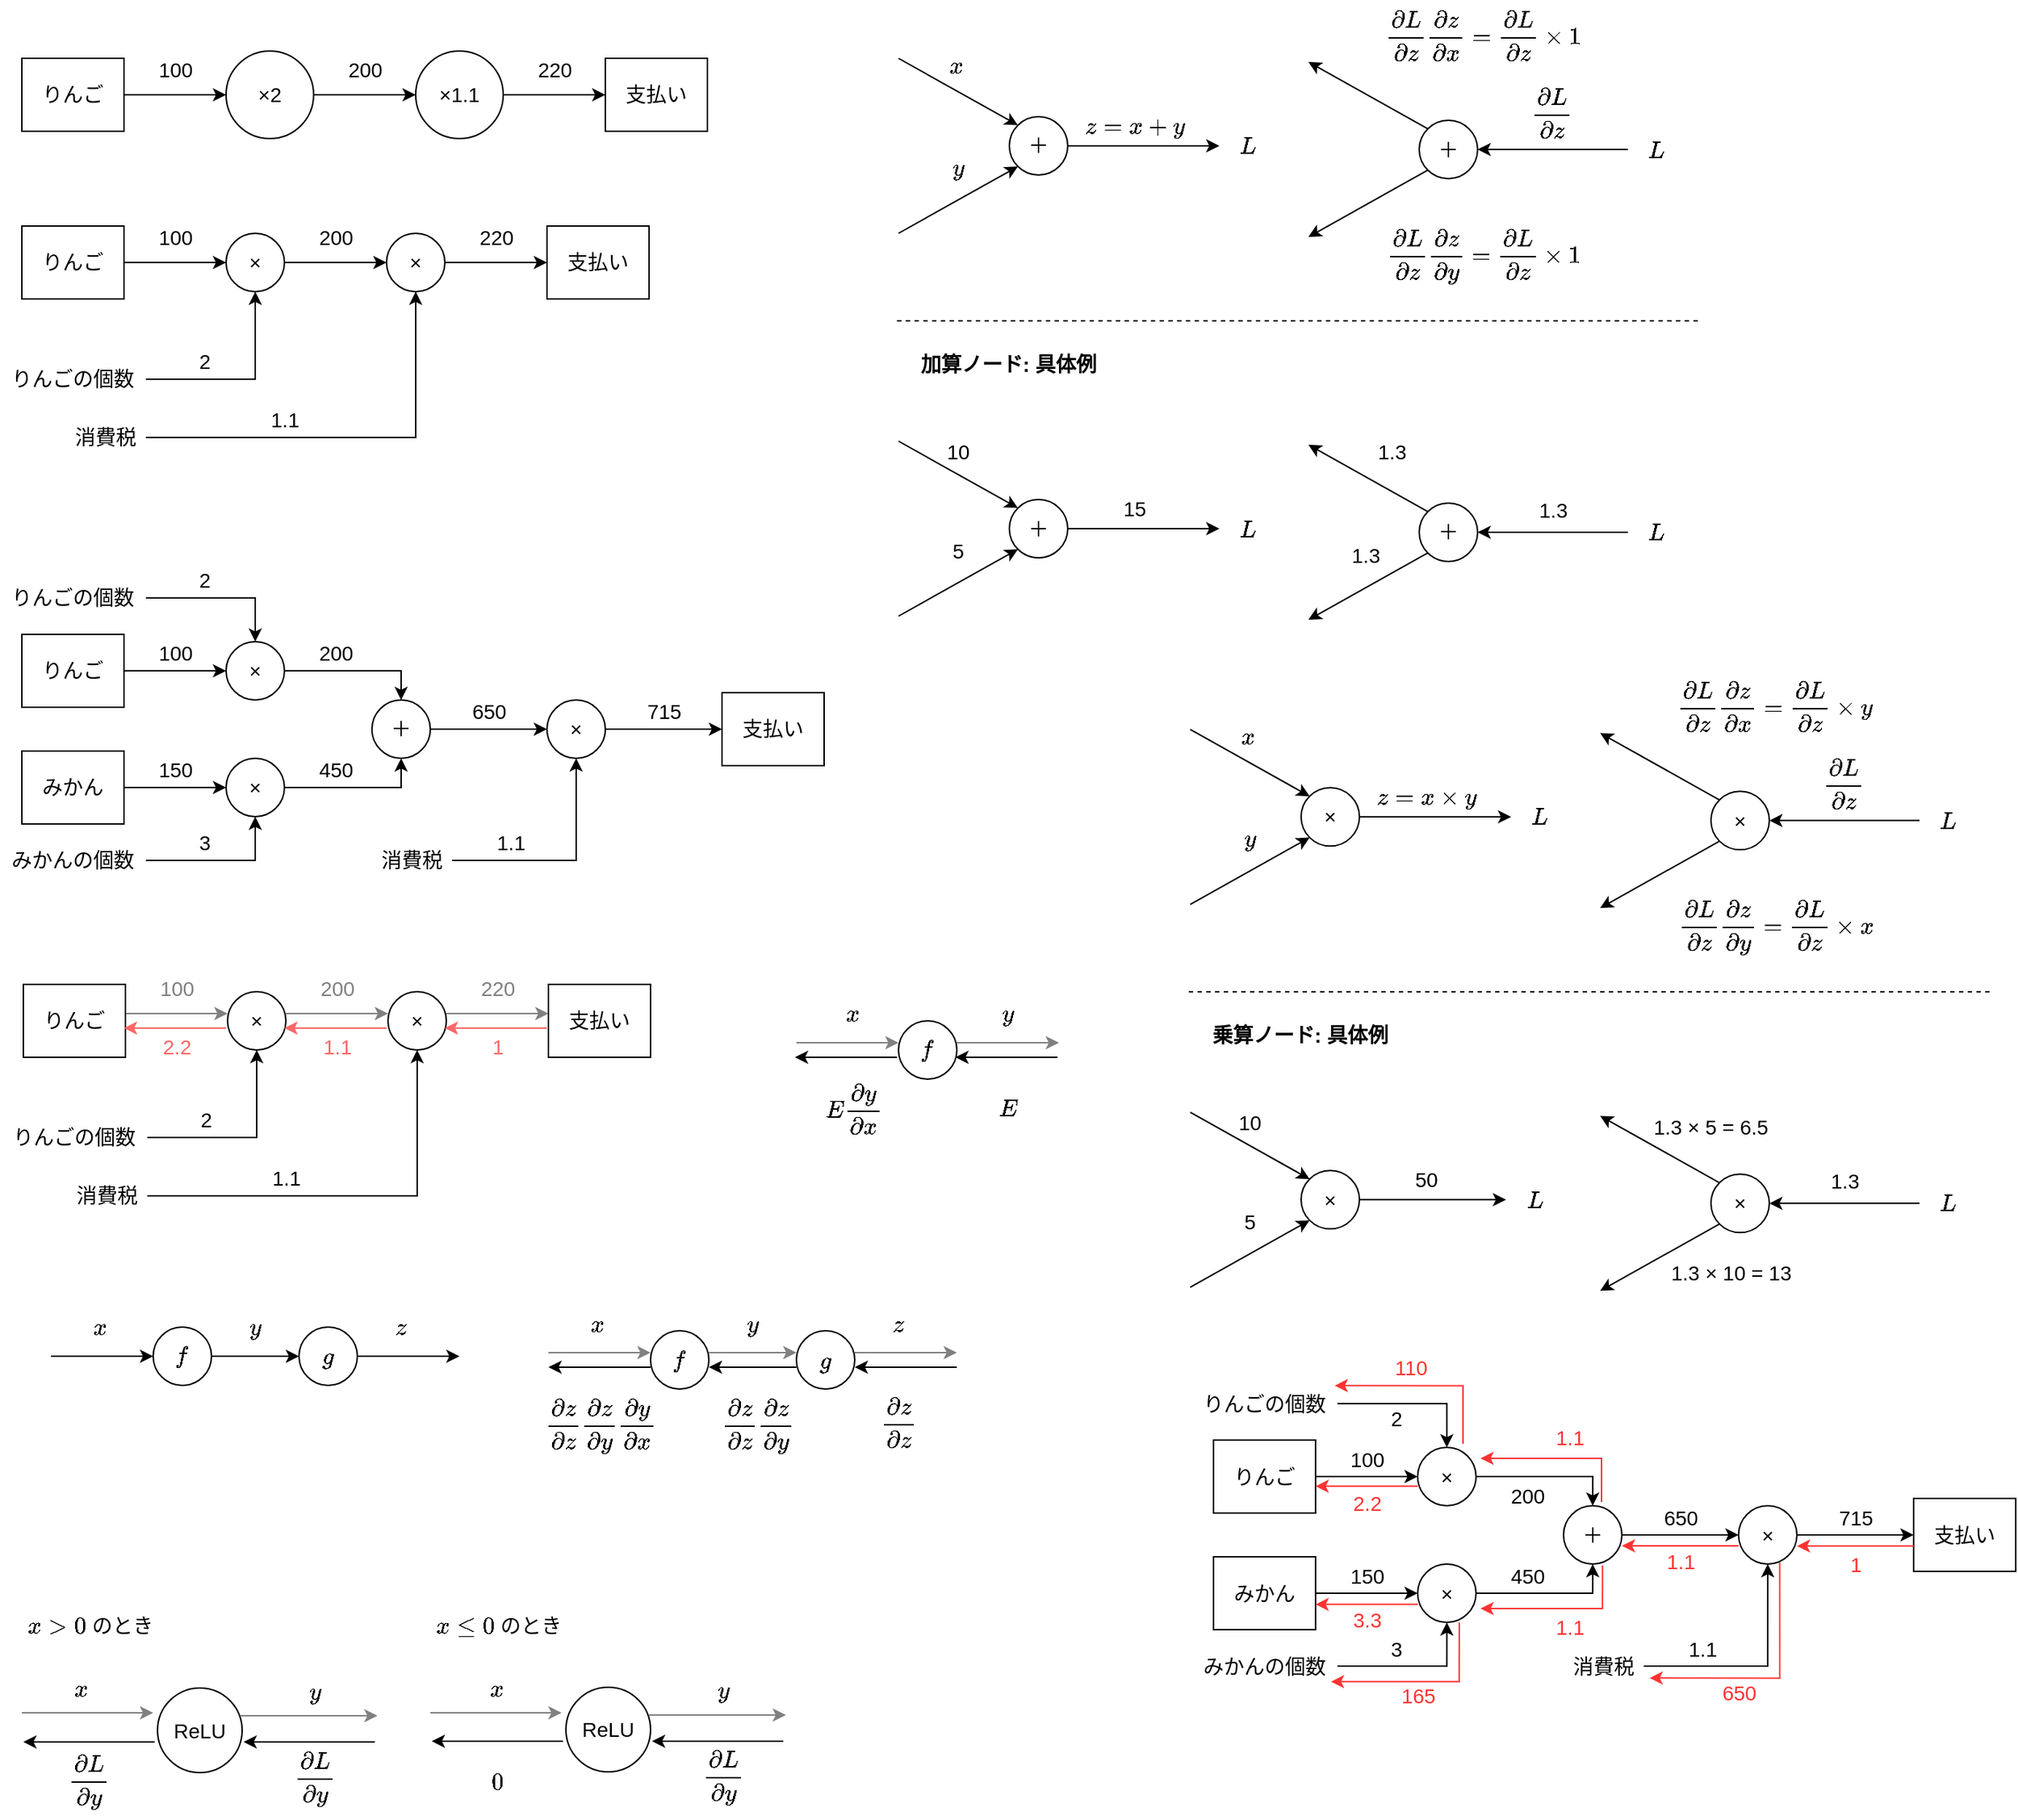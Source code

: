 <mxfile version="11.3.0" type="device" pages="1"><diagram id="EyV_5skK5bx6-EPDQrak" name="ページ1"><mxGraphModel dx="766" dy="459" grid="1" gridSize="10" guides="1" tooltips="1" connect="1" arrows="1" fold="1" page="1" pageScale="1" pageWidth="827" pageHeight="1169" math="1" shadow="0"><root><mxCell id="0"/><mxCell id="1" parent="0"/><mxCell id="sahBHR2WbIVMMq2pgJuL-5" style="edgeStyle=orthogonalEdgeStyle;rounded=0;orthogonalLoop=1;jettySize=auto;html=1;entryX=0;entryY=0.5;entryDx=0;entryDy=0;fontSize=14;" parent="1" source="sahBHR2WbIVMMq2pgJuL-1" target="sahBHR2WbIVMMq2pgJuL-4" edge="1"><mxGeometry relative="1" as="geometry"/></mxCell><mxCell id="sahBHR2WbIVMMq2pgJuL-1" value="りんご" style="rounded=0;whiteSpace=wrap;html=1;fontSize=14;" parent="1" vertex="1"><mxGeometry x="40" y="60" width="70" height="50" as="geometry"/></mxCell><mxCell id="sahBHR2WbIVMMq2pgJuL-8" value="" style="edgeStyle=orthogonalEdgeStyle;rounded=0;orthogonalLoop=1;jettySize=auto;html=1;fontSize=14;" parent="1" source="sahBHR2WbIVMMq2pgJuL-4" target="sahBHR2WbIVMMq2pgJuL-7" edge="1"><mxGeometry relative="1" as="geometry"/></mxCell><mxCell id="sahBHR2WbIVMMq2pgJuL-4" value="×2" style="ellipse;whiteSpace=wrap;html=1;aspect=fixed;fontSize=14;" parent="1" vertex="1"><mxGeometry x="180" y="55" width="60" height="60" as="geometry"/></mxCell><mxCell id="sahBHR2WbIVMMq2pgJuL-11" value="" style="edgeStyle=orthogonalEdgeStyle;rounded=0;orthogonalLoop=1;jettySize=auto;html=1;fontSize=14;entryX=0;entryY=0.5;entryDx=0;entryDy=0;" parent="1" source="sahBHR2WbIVMMq2pgJuL-7" target="sahBHR2WbIVMMq2pgJuL-14" edge="1"><mxGeometry relative="1" as="geometry"><mxPoint x="440" y="85" as="targetPoint"/></mxGeometry></mxCell><mxCell id="sahBHR2WbIVMMq2pgJuL-7" value="×1.1" style="ellipse;whiteSpace=wrap;html=1;aspect=fixed;fontSize=14;" parent="1" vertex="1"><mxGeometry x="310" y="55" width="60" height="60" as="geometry"/></mxCell><mxCell id="sahBHR2WbIVMMq2pgJuL-6" value="100" style="text;html=1;resizable=0;points=[];autosize=1;align=center;verticalAlign=middle;spacingTop=-4;fontSize=14;" parent="1" vertex="1"><mxGeometry x="125" y="60" width="40" height="20" as="geometry"/></mxCell><mxCell id="sahBHR2WbIVMMq2pgJuL-9" value="200" style="text;html=1;resizable=0;points=[];autosize=1;align=center;verticalAlign=middle;spacingTop=-4;fontSize=14;" parent="1" vertex="1"><mxGeometry x="255" y="60" width="40" height="20" as="geometry"/></mxCell><mxCell id="sahBHR2WbIVMMq2pgJuL-12" value="220" style="text;html=1;resizable=0;points=[];autosize=1;align=center;verticalAlign=middle;spacingTop=-4;fontSize=14;" parent="1" vertex="1"><mxGeometry x="385" y="60" width="40" height="20" as="geometry"/></mxCell><mxCell id="sahBHR2WbIVMMq2pgJuL-14" value="支払い" style="rounded=0;whiteSpace=wrap;html=1;fontSize=14;" parent="1" vertex="1"><mxGeometry x="440" y="60" width="70" height="50" as="geometry"/></mxCell><mxCell id="sahBHR2WbIVMMq2pgJuL-15" style="edgeStyle=orthogonalEdgeStyle;rounded=0;orthogonalLoop=1;jettySize=auto;html=1;entryX=0;entryY=0.5;entryDx=0;entryDy=0;fontSize=14;" parent="1" source="sahBHR2WbIVMMq2pgJuL-16" target="sahBHR2WbIVMMq2pgJuL-18" edge="1"><mxGeometry relative="1" as="geometry"/></mxCell><mxCell id="sahBHR2WbIVMMq2pgJuL-16" value="りんご" style="rounded=0;whiteSpace=wrap;html=1;fontSize=14;" parent="1" vertex="1"><mxGeometry x="40" y="175" width="70" height="50" as="geometry"/></mxCell><mxCell id="sahBHR2WbIVMMq2pgJuL-17" value="" style="edgeStyle=orthogonalEdgeStyle;rounded=0;orthogonalLoop=1;jettySize=auto;html=1;fontSize=14;" parent="1" source="sahBHR2WbIVMMq2pgJuL-18" target="sahBHR2WbIVMMq2pgJuL-20" edge="1"><mxGeometry relative="1" as="geometry"/></mxCell><mxCell id="sahBHR2WbIVMMq2pgJuL-18" value="×" style="ellipse;whiteSpace=wrap;html=1;aspect=fixed;fontSize=14;" parent="1" vertex="1"><mxGeometry x="180" y="180" width="40" height="40" as="geometry"/></mxCell><mxCell id="sahBHR2WbIVMMq2pgJuL-19" value="" style="edgeStyle=orthogonalEdgeStyle;rounded=0;orthogonalLoop=1;jettySize=auto;html=1;fontSize=14;entryX=0;entryY=0.5;entryDx=0;entryDy=0;" parent="1" source="sahBHR2WbIVMMq2pgJuL-20" target="sahBHR2WbIVMMq2pgJuL-24" edge="1"><mxGeometry relative="1" as="geometry"><mxPoint x="440" y="200" as="targetPoint"/></mxGeometry></mxCell><mxCell id="sahBHR2WbIVMMq2pgJuL-20" value="×" style="ellipse;whiteSpace=wrap;html=1;aspect=fixed;fontSize=14;" parent="1" vertex="1"><mxGeometry x="290" y="180" width="40" height="40" as="geometry"/></mxCell><mxCell id="sahBHR2WbIVMMq2pgJuL-21" value="100" style="text;html=1;resizable=0;points=[];autosize=1;align=center;verticalAlign=middle;spacingTop=-4;fontSize=14;" parent="1" vertex="1"><mxGeometry x="125" y="175" width="40" height="20" as="geometry"/></mxCell><mxCell id="sahBHR2WbIVMMq2pgJuL-22" value="200" style="text;html=1;resizable=0;points=[];autosize=1;align=center;verticalAlign=middle;spacingTop=-4;fontSize=14;" parent="1" vertex="1"><mxGeometry x="235" y="175" width="40" height="20" as="geometry"/></mxCell><mxCell id="sahBHR2WbIVMMq2pgJuL-23" value="220" style="text;html=1;resizable=0;points=[];autosize=1;align=center;verticalAlign=middle;spacingTop=-4;fontSize=14;" parent="1" vertex="1"><mxGeometry x="345" y="175" width="40" height="20" as="geometry"/></mxCell><mxCell id="sahBHR2WbIVMMq2pgJuL-24" value="支払い" style="rounded=0;whiteSpace=wrap;html=1;fontSize=14;" parent="1" vertex="1"><mxGeometry x="400" y="175" width="70" height="50" as="geometry"/></mxCell><mxCell id="sahBHR2WbIVMMq2pgJuL-27" style="edgeStyle=orthogonalEdgeStyle;rounded=0;orthogonalLoop=1;jettySize=auto;html=1;entryX=0.5;entryY=1;entryDx=0;entryDy=0;fontSize=14;" parent="1" source="sahBHR2WbIVMMq2pgJuL-26" target="sahBHR2WbIVMMq2pgJuL-18" edge="1"><mxGeometry relative="1" as="geometry"/></mxCell><mxCell id="sahBHR2WbIVMMq2pgJuL-26" value="りんごの個数" style="text;html=1;strokeColor=none;fillColor=none;align=center;verticalAlign=middle;whiteSpace=wrap;rounded=0;fontSize=14;" parent="1" vertex="1"><mxGeometry x="25" y="270" width="100" height="20" as="geometry"/></mxCell><mxCell id="sahBHR2WbIVMMq2pgJuL-28" value="2" style="text;html=1;resizable=0;points=[];autosize=1;align=center;verticalAlign=middle;spacingTop=-4;fontSize=14;" parent="1" vertex="1"><mxGeometry x="155" y="260" width="20" height="20" as="geometry"/></mxCell><mxCell id="sahBHR2WbIVMMq2pgJuL-30" style="edgeStyle=orthogonalEdgeStyle;rounded=0;orthogonalLoop=1;jettySize=auto;html=1;entryX=0.5;entryY=1;entryDx=0;entryDy=0;fontSize=14;" parent="1" source="sahBHR2WbIVMMq2pgJuL-29" target="sahBHR2WbIVMMq2pgJuL-20" edge="1"><mxGeometry relative="1" as="geometry"/></mxCell><mxCell id="sahBHR2WbIVMMq2pgJuL-29" value="消費税" style="text;html=1;strokeColor=none;fillColor=none;align=center;verticalAlign=middle;whiteSpace=wrap;rounded=0;fontSize=14;" parent="1" vertex="1"><mxGeometry x="70" y="310" width="55" height="20" as="geometry"/></mxCell><mxCell id="sahBHR2WbIVMMq2pgJuL-31" value="1.1" style="text;html=1;resizable=0;points=[];autosize=1;align=center;verticalAlign=middle;spacingTop=-4;fontSize=14;" parent="1" vertex="1"><mxGeometry x="205" y="300" width="30" height="20" as="geometry"/></mxCell><mxCell id="sahBHR2WbIVMMq2pgJuL-32" style="edgeStyle=orthogonalEdgeStyle;rounded=0;orthogonalLoop=1;jettySize=auto;html=1;entryX=0;entryY=0.5;entryDx=0;entryDy=0;fontSize=14;" parent="1" source="sahBHR2WbIVMMq2pgJuL-33" target="sahBHR2WbIVMMq2pgJuL-35" edge="1"><mxGeometry relative="1" as="geometry"/></mxCell><mxCell id="sahBHR2WbIVMMq2pgJuL-33" value="りんご" style="rounded=0;whiteSpace=wrap;html=1;fontSize=14;" parent="1" vertex="1"><mxGeometry x="40" y="455" width="70" height="50" as="geometry"/></mxCell><mxCell id="sahBHR2WbIVMMq2pgJuL-34" value="" style="edgeStyle=orthogonalEdgeStyle;rounded=0;orthogonalLoop=1;jettySize=auto;html=1;fontSize=14;" parent="1" source="sahBHR2WbIVMMq2pgJuL-35" target="sahBHR2WbIVMMq2pgJuL-37" edge="1"><mxGeometry relative="1" as="geometry"><Array as="points"><mxPoint x="300" y="480"/></Array></mxGeometry></mxCell><mxCell id="sahBHR2WbIVMMq2pgJuL-35" value="×" style="ellipse;whiteSpace=wrap;html=1;aspect=fixed;fontSize=14;" parent="1" vertex="1"><mxGeometry x="180" y="460" width="40" height="40" as="geometry"/></mxCell><mxCell id="sahBHR2WbIVMMq2pgJuL-58" value="" style="edgeStyle=orthogonalEdgeStyle;rounded=0;orthogonalLoop=1;jettySize=auto;html=1;fontSize=14;" parent="1" source="sahBHR2WbIVMMq2pgJuL-37" target="sahBHR2WbIVMMq2pgJuL-57" edge="1"><mxGeometry relative="1" as="geometry"/></mxCell><mxCell id="sahBHR2WbIVMMq2pgJuL-37" value="＋" style="ellipse;whiteSpace=wrap;html=1;aspect=fixed;fontSize=14;" parent="1" vertex="1"><mxGeometry x="280" y="500" width="40" height="40" as="geometry"/></mxCell><mxCell id="sahBHR2WbIVMMq2pgJuL-59" style="edgeStyle=orthogonalEdgeStyle;rounded=0;orthogonalLoop=1;jettySize=auto;html=1;entryX=0;entryY=0.5;entryDx=0;entryDy=0;fontSize=14;" parent="1" source="sahBHR2WbIVMMq2pgJuL-57" target="sahBHR2WbIVMMq2pgJuL-41" edge="1"><mxGeometry relative="1" as="geometry"/></mxCell><mxCell id="sahBHR2WbIVMMq2pgJuL-57" value="×" style="ellipse;whiteSpace=wrap;html=1;aspect=fixed;fontSize=14;" parent="1" vertex="1"><mxGeometry x="400" y="500" width="40" height="40" as="geometry"/></mxCell><mxCell id="sahBHR2WbIVMMq2pgJuL-38" value="100" style="text;html=1;resizable=0;points=[];autosize=1;align=center;verticalAlign=middle;spacingTop=-4;fontSize=14;" parent="1" vertex="1"><mxGeometry x="125" y="460" width="40" height="20" as="geometry"/></mxCell><mxCell id="sahBHR2WbIVMMq2pgJuL-39" value="200" style="text;html=1;resizable=0;points=[];autosize=1;align=center;verticalAlign=middle;spacingTop=-4;fontSize=14;" parent="1" vertex="1"><mxGeometry x="235" y="460" width="40" height="20" as="geometry"/></mxCell><mxCell id="sahBHR2WbIVMMq2pgJuL-40" value="650" style="text;html=1;resizable=0;points=[];autosize=1;align=center;verticalAlign=middle;spacingTop=-4;fontSize=14;" parent="1" vertex="1"><mxGeometry x="340" y="500" width="40" height="20" as="geometry"/></mxCell><mxCell id="sahBHR2WbIVMMq2pgJuL-41" value="支払い" style="rounded=0;whiteSpace=wrap;html=1;fontSize=14;" parent="1" vertex="1"><mxGeometry x="520" y="495" width="70" height="50" as="geometry"/></mxCell><mxCell id="sahBHR2WbIVMMq2pgJuL-42" style="edgeStyle=orthogonalEdgeStyle;rounded=0;orthogonalLoop=1;jettySize=auto;html=1;entryX=0.5;entryY=0;entryDx=0;entryDy=0;fontSize=14;" parent="1" source="sahBHR2WbIVMMq2pgJuL-43" target="sahBHR2WbIVMMq2pgJuL-35" edge="1"><mxGeometry relative="1" as="geometry"/></mxCell><mxCell id="sahBHR2WbIVMMq2pgJuL-43" value="りんごの個数" style="text;html=1;strokeColor=none;fillColor=none;align=center;verticalAlign=middle;whiteSpace=wrap;rounded=0;fontSize=14;" parent="1" vertex="1"><mxGeometry x="25" y="420" width="100" height="20" as="geometry"/></mxCell><mxCell id="sahBHR2WbIVMMq2pgJuL-44" value="2" style="text;html=1;resizable=0;points=[];autosize=1;align=center;verticalAlign=middle;spacingTop=-4;fontSize=14;" parent="1" vertex="1"><mxGeometry x="155" y="410" width="20" height="20" as="geometry"/></mxCell><mxCell id="sahBHR2WbIVMMq2pgJuL-61" style="edgeStyle=orthogonalEdgeStyle;rounded=0;orthogonalLoop=1;jettySize=auto;html=1;entryX=0.5;entryY=1;entryDx=0;entryDy=0;fontSize=14;" parent="1" source="sahBHR2WbIVMMq2pgJuL-46" target="sahBHR2WbIVMMq2pgJuL-57" edge="1"><mxGeometry relative="1" as="geometry"/></mxCell><mxCell id="sahBHR2WbIVMMq2pgJuL-46" value="消費税" style="text;html=1;strokeColor=none;fillColor=none;align=center;verticalAlign=middle;whiteSpace=wrap;rounded=0;fontSize=14;" parent="1" vertex="1"><mxGeometry x="280" y="600" width="55" height="20" as="geometry"/></mxCell><mxCell id="sahBHR2WbIVMMq2pgJuL-47" value="1.1" style="text;html=1;resizable=0;points=[];autosize=1;align=center;verticalAlign=middle;spacingTop=-4;fontSize=14;" parent="1" vertex="1"><mxGeometry x="360" y="590" width="30" height="20" as="geometry"/></mxCell><mxCell id="sahBHR2WbIVMMq2pgJuL-53" style="edgeStyle=orthogonalEdgeStyle;rounded=0;orthogonalLoop=1;jettySize=auto;html=1;entryX=0;entryY=0.5;entryDx=0;entryDy=0;fontSize=14;" parent="1" source="sahBHR2WbIVMMq2pgJuL-48" target="sahBHR2WbIVMMq2pgJuL-49" edge="1"><mxGeometry relative="1" as="geometry"/></mxCell><mxCell id="sahBHR2WbIVMMq2pgJuL-48" value="みかん" style="rounded=0;whiteSpace=wrap;html=1;fontSize=14;" parent="1" vertex="1"><mxGeometry x="40" y="535" width="70" height="50" as="geometry"/></mxCell><mxCell id="sahBHR2WbIVMMq2pgJuL-55" style="edgeStyle=orthogonalEdgeStyle;rounded=0;orthogonalLoop=1;jettySize=auto;html=1;entryX=0.5;entryY=1;entryDx=0;entryDy=0;fontSize=14;" parent="1" source="sahBHR2WbIVMMq2pgJuL-49" target="sahBHR2WbIVMMq2pgJuL-37" edge="1"><mxGeometry relative="1" as="geometry"/></mxCell><mxCell id="sahBHR2WbIVMMq2pgJuL-49" value="×" style="ellipse;whiteSpace=wrap;html=1;aspect=fixed;fontSize=14;" parent="1" vertex="1"><mxGeometry x="180" y="540" width="40" height="40" as="geometry"/></mxCell><mxCell id="sahBHR2WbIVMMq2pgJuL-51" style="edgeStyle=orthogonalEdgeStyle;rounded=0;orthogonalLoop=1;jettySize=auto;html=1;entryX=0.5;entryY=1;entryDx=0;entryDy=0;fontSize=14;" parent="1" source="sahBHR2WbIVMMq2pgJuL-50" target="sahBHR2WbIVMMq2pgJuL-49" edge="1"><mxGeometry relative="1" as="geometry"/></mxCell><mxCell id="sahBHR2WbIVMMq2pgJuL-50" value="みかんの個数" style="text;html=1;strokeColor=none;fillColor=none;align=center;verticalAlign=middle;whiteSpace=wrap;rounded=0;fontSize=14;" parent="1" vertex="1"><mxGeometry x="25" y="600" width="100" height="20" as="geometry"/></mxCell><mxCell id="sahBHR2WbIVMMq2pgJuL-52" value="3" style="text;html=1;resizable=0;points=[];autosize=1;align=center;verticalAlign=middle;spacingTop=-4;fontSize=14;" parent="1" vertex="1"><mxGeometry x="155" y="590" width="20" height="20" as="geometry"/></mxCell><mxCell id="sahBHR2WbIVMMq2pgJuL-54" value="150" style="text;html=1;resizable=0;points=[];autosize=1;align=center;verticalAlign=middle;spacingTop=-4;fontSize=14;" parent="1" vertex="1"><mxGeometry x="125" y="540" width="40" height="20" as="geometry"/></mxCell><mxCell id="sahBHR2WbIVMMq2pgJuL-56" value="450" style="text;html=1;resizable=0;points=[];autosize=1;align=center;verticalAlign=middle;spacingTop=-4;fontSize=14;" parent="1" vertex="1"><mxGeometry x="235" y="540" width="40" height="20" as="geometry"/></mxCell><mxCell id="sahBHR2WbIVMMq2pgJuL-60" value="715" style="text;html=1;resizable=0;points=[];autosize=1;align=center;verticalAlign=middle;spacingTop=-4;fontSize=14;" parent="1" vertex="1"><mxGeometry x="460" y="500" width="40" height="20" as="geometry"/></mxCell><mxCell id="iIc_007Tw0nYa0vXqfsA-11" style="edgeStyle=orthogonalEdgeStyle;rounded=0;orthogonalLoop=1;jettySize=auto;html=1;entryX=0;entryY=0.5;entryDx=0;entryDy=0;fontSize=14;strokeColor=#808080;" parent="1" edge="1"><mxGeometry relative="1" as="geometry"><mxPoint x="111" y="715" as="sourcePoint"/><mxPoint x="181" y="715" as="targetPoint"/></mxGeometry></mxCell><mxCell id="iIc_007Tw0nYa0vXqfsA-12" value="りんご" style="rounded=0;whiteSpace=wrap;html=1;fontSize=14;" parent="1" vertex="1"><mxGeometry x="41" y="695" width="70" height="50" as="geometry"/></mxCell><mxCell id="iIc_007Tw0nYa0vXqfsA-13" value="" style="edgeStyle=orthogonalEdgeStyle;rounded=0;orthogonalLoop=1;jettySize=auto;html=1;fontSize=14;strokeColor=#808080;" parent="1" edge="1"><mxGeometry relative="1" as="geometry"><mxPoint x="221" y="715" as="sourcePoint"/><mxPoint x="291" y="715" as="targetPoint"/></mxGeometry></mxCell><mxCell id="iIc_007Tw0nYa0vXqfsA-14" value="×" style="ellipse;whiteSpace=wrap;html=1;aspect=fixed;fontSize=14;" parent="1" vertex="1"><mxGeometry x="181" y="700" width="40" height="40" as="geometry"/></mxCell><mxCell id="iIc_007Tw0nYa0vXqfsA-15" value="" style="edgeStyle=orthogonalEdgeStyle;rounded=0;orthogonalLoop=1;jettySize=auto;html=1;fontSize=14;entryX=0;entryY=0.5;entryDx=0;entryDy=0;strokeColor=#808080;" parent="1" edge="1"><mxGeometry relative="1" as="geometry"><mxPoint x="401" y="715" as="targetPoint"/><mxPoint x="331" y="715" as="sourcePoint"/></mxGeometry></mxCell><mxCell id="iIc_007Tw0nYa0vXqfsA-16" value="×" style="ellipse;whiteSpace=wrap;html=1;aspect=fixed;fontSize=14;" parent="1" vertex="1"><mxGeometry x="291" y="700" width="40" height="40" as="geometry"/></mxCell><mxCell id="iIc_007Tw0nYa0vXqfsA-17" value="100" style="text;html=1;resizable=0;points=[];autosize=1;align=center;verticalAlign=middle;spacingTop=-4;fontSize=14;fontColor=#808080;" parent="1" vertex="1"><mxGeometry x="126" y="690" width="40" height="20" as="geometry"/></mxCell><mxCell id="iIc_007Tw0nYa0vXqfsA-18" value="200" style="text;html=1;resizable=0;points=[];autosize=1;align=center;verticalAlign=middle;spacingTop=-4;fontSize=14;fontColor=#808080;" parent="1" vertex="1"><mxGeometry x="236" y="690" width="40" height="20" as="geometry"/></mxCell><mxCell id="iIc_007Tw0nYa0vXqfsA-19" value="220" style="text;html=1;resizable=0;points=[];autosize=1;align=center;verticalAlign=middle;spacingTop=-4;fontSize=14;fontColor=#808080;" parent="1" vertex="1"><mxGeometry x="346" y="690" width="40" height="20" as="geometry"/></mxCell><mxCell id="iIc_007Tw0nYa0vXqfsA-20" value="支払い" style="rounded=0;whiteSpace=wrap;html=1;fontSize=14;" parent="1" vertex="1"><mxGeometry x="401" y="695" width="70" height="50" as="geometry"/></mxCell><mxCell id="iIc_007Tw0nYa0vXqfsA-21" style="edgeStyle=orthogonalEdgeStyle;rounded=0;orthogonalLoop=1;jettySize=auto;html=1;entryX=0.5;entryY=1;entryDx=0;entryDy=0;fontSize=14;" parent="1" source="iIc_007Tw0nYa0vXqfsA-22" target="iIc_007Tw0nYa0vXqfsA-14" edge="1"><mxGeometry relative="1" as="geometry"/></mxCell><mxCell id="iIc_007Tw0nYa0vXqfsA-22" value="りんごの個数" style="text;html=1;strokeColor=none;fillColor=none;align=center;verticalAlign=middle;whiteSpace=wrap;rounded=0;fontSize=14;" parent="1" vertex="1"><mxGeometry x="26" y="790" width="100" height="20" as="geometry"/></mxCell><mxCell id="iIc_007Tw0nYa0vXqfsA-23" value="2" style="text;html=1;resizable=0;points=[];autosize=1;align=center;verticalAlign=middle;spacingTop=-4;fontSize=14;" parent="1" vertex="1"><mxGeometry x="156" y="780" width="20" height="20" as="geometry"/></mxCell><mxCell id="iIc_007Tw0nYa0vXqfsA-24" style="edgeStyle=orthogonalEdgeStyle;rounded=0;orthogonalLoop=1;jettySize=auto;html=1;entryX=0.5;entryY=1;entryDx=0;entryDy=0;fontSize=14;" parent="1" source="iIc_007Tw0nYa0vXqfsA-25" target="iIc_007Tw0nYa0vXqfsA-16" edge="1"><mxGeometry relative="1" as="geometry"/></mxCell><mxCell id="iIc_007Tw0nYa0vXqfsA-25" value="消費税" style="text;html=1;strokeColor=none;fillColor=none;align=center;verticalAlign=middle;whiteSpace=wrap;rounded=0;fontSize=14;" parent="1" vertex="1"><mxGeometry x="71" y="830" width="55" height="20" as="geometry"/></mxCell><mxCell id="iIc_007Tw0nYa0vXqfsA-26" value="1.1" style="text;html=1;resizable=0;points=[];autosize=1;align=center;verticalAlign=middle;spacingTop=-4;fontSize=14;" parent="1" vertex="1"><mxGeometry x="206" y="820" width="30" height="20" as="geometry"/></mxCell><mxCell id="iIc_007Tw0nYa0vXqfsA-28" style="edgeStyle=orthogonalEdgeStyle;rounded=0;orthogonalLoop=1;jettySize=auto;html=1;entryX=0;entryY=0.5;entryDx=0;entryDy=0;fontSize=14;strokeColor=#FF6666;" parent="1" edge="1"><mxGeometry relative="1" as="geometry"><mxPoint x="180" y="725" as="sourcePoint"/><mxPoint x="110" y="725" as="targetPoint"/></mxGeometry></mxCell><mxCell id="iIc_007Tw0nYa0vXqfsA-29" value="" style="edgeStyle=orthogonalEdgeStyle;rounded=0;orthogonalLoop=1;jettySize=auto;html=1;fontSize=14;strokeColor=#FF6666;" parent="1" edge="1"><mxGeometry relative="1" as="geometry"><mxPoint x="290" y="725" as="sourcePoint"/><mxPoint x="220" y="725" as="targetPoint"/></mxGeometry></mxCell><mxCell id="iIc_007Tw0nYa0vXqfsA-30" value="" style="edgeStyle=orthogonalEdgeStyle;rounded=0;orthogonalLoop=1;jettySize=auto;html=1;fontSize=14;entryX=0;entryY=0.5;entryDx=0;entryDy=0;strokeColor=#FF6666;" parent="1" edge="1"><mxGeometry relative="1" as="geometry"><mxPoint x="330" y="725" as="targetPoint"/><mxPoint x="400" y="725" as="sourcePoint"/></mxGeometry></mxCell><mxCell id="iIc_007Tw0nYa0vXqfsA-31" value="1" style="text;html=1;resizable=0;points=[];autosize=1;align=center;verticalAlign=middle;spacingTop=-4;fontSize=14;fontColor=#FF6666;" parent="1" vertex="1"><mxGeometry x="356" y="730" width="20" height="20" as="geometry"/></mxCell><mxCell id="iIc_007Tw0nYa0vXqfsA-32" value="1.1" style="text;html=1;resizable=0;points=[];autosize=1;align=center;verticalAlign=middle;spacingTop=-4;fontSize=14;fontColor=#FF6666;" parent="1" vertex="1"><mxGeometry x="241" y="730" width="30" height="20" as="geometry"/></mxCell><mxCell id="iIc_007Tw0nYa0vXqfsA-33" value="2.2" style="text;html=1;resizable=0;points=[];autosize=1;align=center;verticalAlign=middle;spacingTop=-4;fontSize=14;fontColor=#FF6666;" parent="1" vertex="1"><mxGeometry x="131" y="730" width="30" height="20" as="geometry"/></mxCell><mxCell id="iIc_007Tw0nYa0vXqfsA-34" value="" style="edgeStyle=orthogonalEdgeStyle;rounded=0;orthogonalLoop=1;jettySize=auto;html=1;fontSize=14;strokeColor=#808080;" parent="1" edge="1"><mxGeometry relative="1" as="geometry"><mxPoint x="571" y="735" as="sourcePoint"/><mxPoint x="641" y="735" as="targetPoint"/></mxGeometry></mxCell><mxCell id="iIc_007Tw0nYa0vXqfsA-35" value="" style="edgeStyle=orthogonalEdgeStyle;rounded=0;orthogonalLoop=1;jettySize=auto;html=1;fontSize=14;entryX=0;entryY=0.5;entryDx=0;entryDy=0;strokeColor=#808080;" parent="1" edge="1"><mxGeometry relative="1" as="geometry"><mxPoint x="751" y="735" as="targetPoint"/><mxPoint x="681" y="735" as="sourcePoint"/></mxGeometry></mxCell><mxCell id="iIc_007Tw0nYa0vXqfsA-36" value="`f`" style="ellipse;whiteSpace=wrap;html=1;aspect=fixed;fontSize=14;" parent="1" vertex="1"><mxGeometry x="641" y="720" width="40" height="40" as="geometry"/></mxCell><mxCell id="iIc_007Tw0nYa0vXqfsA-39" value="" style="edgeStyle=orthogonalEdgeStyle;rounded=0;orthogonalLoop=1;jettySize=auto;html=1;fontSize=14;strokeColor=#000000;" parent="1" edge="1"><mxGeometry relative="1" as="geometry"><mxPoint x="640" y="745" as="sourcePoint"/><mxPoint x="570" y="745" as="targetPoint"/></mxGeometry></mxCell><mxCell id="iIc_007Tw0nYa0vXqfsA-40" value="" style="edgeStyle=orthogonalEdgeStyle;rounded=0;orthogonalLoop=1;jettySize=auto;html=1;fontSize=14;entryX=0;entryY=0.5;entryDx=0;entryDy=0;strokeColor=#000000;" parent="1" edge="1"><mxGeometry relative="1" as="geometry"><mxPoint x="680" y="745" as="targetPoint"/><mxPoint x="750" y="745" as="sourcePoint"/></mxGeometry></mxCell><mxCell id="McnwNbX0xoxy_HxV37pd-1" value="" style="edgeStyle=orthogonalEdgeStyle;rounded=0;orthogonalLoop=1;jettySize=auto;html=1;fontSize=14;strokeColor=#000000;" parent="1" edge="1"><mxGeometry relative="1" as="geometry"><mxPoint x="60" y="950" as="sourcePoint"/><mxPoint x="130" y="950" as="targetPoint"/></mxGeometry></mxCell><mxCell id="McnwNbX0xoxy_HxV37pd-17" value="" style="edgeStyle=orthogonalEdgeStyle;rounded=0;orthogonalLoop=1;jettySize=auto;html=1;strokeColor=#000000;" parent="1" source="McnwNbX0xoxy_HxV37pd-3" target="McnwNbX0xoxy_HxV37pd-16" edge="1"><mxGeometry relative="1" as="geometry"/></mxCell><mxCell id="McnwNbX0xoxy_HxV37pd-3" value="`f`" style="ellipse;whiteSpace=wrap;html=1;aspect=fixed;fontSize=14;" parent="1" vertex="1"><mxGeometry x="130" y="930" width="40" height="40" as="geometry"/></mxCell><mxCell id="McnwNbX0xoxy_HxV37pd-19" value="" style="edgeStyle=orthogonalEdgeStyle;rounded=0;orthogonalLoop=1;jettySize=auto;html=1;strokeColor=#000000;" parent="1" source="McnwNbX0xoxy_HxV37pd-16" edge="1"><mxGeometry relative="1" as="geometry"><mxPoint x="340" y="950" as="targetPoint"/></mxGeometry></mxCell><mxCell id="McnwNbX0xoxy_HxV37pd-16" value="`g`" style="ellipse;whiteSpace=wrap;html=1;aspect=fixed;fontSize=14;" parent="1" vertex="1"><mxGeometry x="230" y="930" width="40" height="40" as="geometry"/></mxCell><mxCell id="McnwNbX0xoxy_HxV37pd-10" value="&lt;span style=&quot;font-size: 14px ; white-space: nowrap&quot;&gt;`E \frac{∂y}{∂x}`&lt;/span&gt;" style="text;html=1;strokeColor=none;fillColor=none;align=center;verticalAlign=middle;whiteSpace=wrap;rounded=0;" parent="1" vertex="1"><mxGeometry x="571" y="755" width="80" height="50" as="geometry"/></mxCell><mxCell id="McnwNbX0xoxy_HxV37pd-11" value="&lt;span style=&quot;font-size: 14px ; white-space: nowrap&quot;&gt;`E`&lt;/span&gt;" style="text;html=1;strokeColor=none;fillColor=none;align=center;verticalAlign=middle;whiteSpace=wrap;rounded=0;" parent="1" vertex="1"><mxGeometry x="696" y="765" width="40" height="30" as="geometry"/></mxCell><mxCell id="McnwNbX0xoxy_HxV37pd-12" value="&lt;span style=&quot;font-size: 14px ; white-space: nowrap&quot;&gt;`x`&lt;/span&gt;" style="text;html=1;strokeColor=none;fillColor=none;align=center;verticalAlign=middle;whiteSpace=wrap;rounded=0;" parent="1" vertex="1"><mxGeometry x="590" y="700" width="40" height="30" as="geometry"/></mxCell><mxCell id="McnwNbX0xoxy_HxV37pd-13" value="&lt;span style=&quot;font-size: 14px ; white-space: nowrap&quot;&gt;`y`&lt;/span&gt;" style="text;html=1;strokeColor=none;fillColor=none;align=center;verticalAlign=middle;whiteSpace=wrap;rounded=0;" parent="1" vertex="1"><mxGeometry x="696" y="700" width="40" height="30" as="geometry"/></mxCell><mxCell id="McnwNbX0xoxy_HxV37pd-14" value="&lt;span style=&quot;font-size: 14px; white-space: nowrap;&quot;&gt;`x`&lt;/span&gt;" style="text;html=1;strokeColor=none;fillColor=none;align=center;verticalAlign=middle;whiteSpace=wrap;rounded=0;fontSize=14;" parent="1" vertex="1"><mxGeometry x="74" y="915" width="40" height="30" as="geometry"/></mxCell><mxCell id="McnwNbX0xoxy_HxV37pd-15" value="&lt;span style=&quot;font-size: 14px; white-space: nowrap;&quot;&gt;`y`&lt;/span&gt;" style="text;html=1;strokeColor=none;fillColor=none;align=center;verticalAlign=middle;whiteSpace=wrap;rounded=0;fontSize=14;" parent="1" vertex="1"><mxGeometry x="180" y="915" width="40" height="30" as="geometry"/></mxCell><mxCell id="McnwNbX0xoxy_HxV37pd-20" value="&lt;span style=&quot;font-size: 14px; white-space: nowrap;&quot;&gt;`z`&lt;/span&gt;" style="text;html=1;strokeColor=none;fillColor=none;align=center;verticalAlign=middle;whiteSpace=wrap;rounded=0;fontSize=14;" parent="1" vertex="1"><mxGeometry x="280" y="915" width="40" height="30" as="geometry"/></mxCell><mxCell id="McnwNbX0xoxy_HxV37pd-21" value="" style="edgeStyle=orthogonalEdgeStyle;rounded=0;orthogonalLoop=1;jettySize=auto;html=1;fontSize=14;strokeColor=#808080;" parent="1" edge="1"><mxGeometry relative="1" as="geometry"><mxPoint x="401" y="947.5" as="sourcePoint"/><mxPoint x="471" y="947.5" as="targetPoint"/></mxGeometry></mxCell><mxCell id="McnwNbX0xoxy_HxV37pd-22" value="" style="edgeStyle=orthogonalEdgeStyle;rounded=0;orthogonalLoop=1;jettySize=auto;html=1;strokeColor=#808080;" parent="1" edge="1"><mxGeometry relative="1" as="geometry"><mxPoint x="511" y="947.5" as="sourcePoint"/><mxPoint x="571" y="947.5" as="targetPoint"/></mxGeometry></mxCell><mxCell id="McnwNbX0xoxy_HxV37pd-23" value="`f`" style="ellipse;whiteSpace=wrap;html=1;aspect=fixed;fontSize=14;" parent="1" vertex="1"><mxGeometry x="471" y="932.5" width="40" height="40" as="geometry"/></mxCell><mxCell id="McnwNbX0xoxy_HxV37pd-24" value="" style="edgeStyle=orthogonalEdgeStyle;rounded=0;orthogonalLoop=1;jettySize=auto;html=1;strokeColor=#808080;" parent="1" edge="1"><mxGeometry relative="1" as="geometry"><mxPoint x="611" y="947.5" as="sourcePoint"/><mxPoint x="681" y="947.5" as="targetPoint"/></mxGeometry></mxCell><mxCell id="McnwNbX0xoxy_HxV37pd-25" value="`g`" style="ellipse;whiteSpace=wrap;html=1;aspect=fixed;fontSize=14;" parent="1" vertex="1"><mxGeometry x="571" y="932.5" width="40" height="40" as="geometry"/></mxCell><mxCell id="McnwNbX0xoxy_HxV37pd-26" value="&lt;span style=&quot;font-size: 14px; white-space: nowrap;&quot;&gt;`x`&lt;/span&gt;" style="text;html=1;strokeColor=none;fillColor=none;align=center;verticalAlign=middle;whiteSpace=wrap;rounded=0;fontSize=14;" parent="1" vertex="1"><mxGeometry x="415" y="912.5" width="40" height="30" as="geometry"/></mxCell><mxCell id="McnwNbX0xoxy_HxV37pd-27" value="&lt;span style=&quot;font-size: 14px; white-space: nowrap;&quot;&gt;`y`&lt;/span&gt;" style="text;html=1;strokeColor=none;fillColor=none;align=center;verticalAlign=middle;whiteSpace=wrap;rounded=0;fontSize=14;" parent="1" vertex="1"><mxGeometry x="521" y="912.5" width="40" height="30" as="geometry"/></mxCell><mxCell id="McnwNbX0xoxy_HxV37pd-28" value="&lt;span style=&quot;font-size: 14px; white-space: nowrap;&quot;&gt;`z`&lt;/span&gt;" style="text;html=1;strokeColor=none;fillColor=none;align=center;verticalAlign=middle;whiteSpace=wrap;rounded=0;fontSize=14;" parent="1" vertex="1"><mxGeometry x="621" y="912.5" width="40" height="30" as="geometry"/></mxCell><mxCell id="McnwNbX0xoxy_HxV37pd-29" value="" style="edgeStyle=orthogonalEdgeStyle;rounded=0;orthogonalLoop=1;jettySize=auto;html=1;fontSize=14;strokeColor=#000000;" parent="1" edge="1"><mxGeometry relative="1" as="geometry"><mxPoint x="471" y="957.5" as="sourcePoint"/><mxPoint x="401" y="957.5" as="targetPoint"/></mxGeometry></mxCell><mxCell id="McnwNbX0xoxy_HxV37pd-30" value="" style="edgeStyle=orthogonalEdgeStyle;rounded=0;orthogonalLoop=1;jettySize=auto;html=1;strokeColor=#000000;" parent="1" edge="1"><mxGeometry relative="1" as="geometry"><mxPoint x="571" y="957.5" as="sourcePoint"/><mxPoint x="511" y="957.5" as="targetPoint"/></mxGeometry></mxCell><mxCell id="McnwNbX0xoxy_HxV37pd-31" value="" style="edgeStyle=orthogonalEdgeStyle;rounded=0;orthogonalLoop=1;jettySize=auto;html=1;strokeColor=#000000;" parent="1" edge="1"><mxGeometry relative="1" as="geometry"><mxPoint x="681" y="957.5" as="sourcePoint"/><mxPoint x="611" y="957.5" as="targetPoint"/></mxGeometry></mxCell><mxCell id="McnwNbX0xoxy_HxV37pd-33" value="&lt;span style=&quot;font-size: 14px ; white-space: nowrap&quot;&gt;`\frac{∂z}{∂z}`&lt;/span&gt;" style="text;html=1;strokeColor=none;fillColor=none;align=center;verticalAlign=middle;whiteSpace=wrap;rounded=0;" parent="1" vertex="1"><mxGeometry x="611" y="970" width="60" height="50" as="geometry"/></mxCell><mxCell id="McnwNbX0xoxy_HxV37pd-34" value="&lt;span style=&quot;font-size: 14px ; white-space: nowrap&quot;&gt;`\frac{∂z}{∂z} \frac{∂z}{∂y}`&lt;/span&gt;" style="text;html=1;strokeColor=none;fillColor=none;align=center;verticalAlign=middle;whiteSpace=wrap;rounded=0;" parent="1" vertex="1"><mxGeometry x="510" y="973" width="70" height="50" as="geometry"/></mxCell><mxCell id="McnwNbX0xoxy_HxV37pd-36" value="&lt;span style=&quot;font-size: 14px ; white-space: nowrap&quot;&gt;`\frac{∂z}{∂z} \frac{∂z}{∂y} \frac{∂y}{∂x}`&lt;/span&gt;" style="text;html=1;strokeColor=none;fillColor=none;align=center;verticalAlign=middle;whiteSpace=wrap;rounded=0;" parent="1" vertex="1"><mxGeometry x="380" y="973" width="115" height="50" as="geometry"/></mxCell><mxCell id="nFkzO6EcxgFi8w_C0zVW-7" style="edgeStyle=orthogonalEdgeStyle;rounded=0;orthogonalLoop=1;jettySize=auto;html=1;fontSize=14;entryX=0;entryY=0.5;entryDx=0;entryDy=0;" parent="1" source="nFkzO6EcxgFi8w_C0zVW-1" target="nFkzO6EcxgFi8w_C0zVW-8" edge="1"><mxGeometry relative="1" as="geometry"><mxPoint x="831" y="120" as="targetPoint"/></mxGeometry></mxCell><mxCell id="nFkzO6EcxgFi8w_C0zVW-1" value="＋" style="ellipse;whiteSpace=wrap;html=1;aspect=fixed;fontSize=14;" parent="1" vertex="1"><mxGeometry x="717" y="100" width="40" height="40" as="geometry"/></mxCell><mxCell id="nFkzO6EcxgFi8w_C0zVW-2" value="" style="endArrow=classic;html=1;entryX=0;entryY=1;entryDx=0;entryDy=0;" parent="1" target="nFkzO6EcxgFi8w_C0zVW-1" edge="1"><mxGeometry width="50" height="50" relative="1" as="geometry"><mxPoint x="641" y="180" as="sourcePoint"/><mxPoint x="721" y="140" as="targetPoint"/></mxGeometry></mxCell><mxCell id="nFkzO6EcxgFi8w_C0zVW-4" value="" style="endArrow=classic;html=1;entryX=0;entryY=0;entryDx=0;entryDy=0;" parent="1" target="nFkzO6EcxgFi8w_C0zVW-1" edge="1"><mxGeometry width="50" height="50" relative="1" as="geometry"><mxPoint x="641" y="60" as="sourcePoint"/><mxPoint x="711" y="-580" as="targetPoint"/></mxGeometry></mxCell><mxCell id="nFkzO6EcxgFi8w_C0zVW-5" value="`x`" style="text;html=1;strokeColor=none;fillColor=none;align=center;verticalAlign=middle;whiteSpace=wrap;rounded=0;fontSize=14;" parent="1" vertex="1"><mxGeometry x="661" y="55" width="40" height="20" as="geometry"/></mxCell><mxCell id="nFkzO6EcxgFi8w_C0zVW-6" value="`y`" style="text;html=1;strokeColor=none;fillColor=none;align=center;verticalAlign=middle;whiteSpace=wrap;rounded=0;fontSize=14;" parent="1" vertex="1"><mxGeometry x="662" y="125" width="40" height="20" as="geometry"/></mxCell><mxCell id="nFkzO6EcxgFi8w_C0zVW-8" value="`L`" style="text;html=1;strokeColor=none;fillColor=none;align=center;verticalAlign=middle;whiteSpace=wrap;rounded=0;fontSize=14;" parent="1" vertex="1"><mxGeometry x="861" y="110" width="40" height="20" as="geometry"/></mxCell><mxCell id="nFkzO6EcxgFi8w_C0zVW-9" value="`z = x + y`" style="text;html=1;strokeColor=none;fillColor=none;align=center;verticalAlign=middle;whiteSpace=wrap;rounded=0;fontSize=14;" parent="1" vertex="1"><mxGeometry x="757" y="96.5" width="92" height="20" as="geometry"/></mxCell><mxCell id="nFkzO6EcxgFi8w_C0zVW-10" style="edgeStyle=orthogonalEdgeStyle;rounded=0;orthogonalLoop=1;jettySize=auto;html=1;fontSize=14;exitX=0;exitY=0.5;exitDx=0;exitDy=0;" parent="1" source="nFkzO6EcxgFi8w_C0zVW-16" target="nFkzO6EcxgFi8w_C0zVW-11" edge="1"><mxGeometry relative="1" as="geometry"><mxPoint x="1112" y="122.5" as="sourcePoint"/></mxGeometry></mxCell><mxCell id="nFkzO6EcxgFi8w_C0zVW-11" value="＋" style="ellipse;whiteSpace=wrap;html=1;aspect=fixed;fontSize=14;" parent="1" vertex="1"><mxGeometry x="998" y="102.5" width="40" height="40" as="geometry"/></mxCell><mxCell id="nFkzO6EcxgFi8w_C0zVW-12" value="" style="endArrow=classic;html=1;entryX=0;entryY=1;entryDx=0;entryDy=0;exitX=0;exitY=1;exitDx=0;exitDy=0;" parent="1" source="nFkzO6EcxgFi8w_C0zVW-11" edge="1"><mxGeometry width="50" height="50" relative="1" as="geometry"><mxPoint x="1002" y="142.5" as="sourcePoint"/><mxPoint x="922" y="182.5" as="targetPoint"/></mxGeometry></mxCell><mxCell id="nFkzO6EcxgFi8w_C0zVW-13" value="" style="endArrow=classic;html=1;entryX=0;entryY=0;entryDx=0;entryDy=0;exitX=0;exitY=0;exitDx=0;exitDy=0;" parent="1" source="nFkzO6EcxgFi8w_C0zVW-11" edge="1"><mxGeometry width="50" height="50" relative="1" as="geometry"><mxPoint x="992" y="-577.5" as="sourcePoint"/><mxPoint x="922" y="62.5" as="targetPoint"/></mxGeometry></mxCell><mxCell id="nFkzO6EcxgFi8w_C0zVW-14" value="`\frac{∂L}{∂z} \frac{∂z}{∂x} = \frac{∂L}{∂z} \times 1`" style="text;html=1;strokeColor=none;fillColor=none;align=center;verticalAlign=middle;whiteSpace=wrap;rounded=0;fontSize=14;" parent="1" vertex="1"><mxGeometry x="942" y="20" width="199" height="48" as="geometry"/></mxCell><mxCell id="nFkzO6EcxgFi8w_C0zVW-16" value="`L`" style="text;html=1;strokeColor=none;fillColor=none;align=center;verticalAlign=middle;whiteSpace=wrap;rounded=0;fontSize=14;" parent="1" vertex="1"><mxGeometry x="1141" y="112.5" width="40" height="20" as="geometry"/></mxCell><mxCell id="nFkzO6EcxgFi8w_C0zVW-17" value="`\frac{∂L}{∂z}`" style="text;html=1;strokeColor=none;fillColor=none;align=center;verticalAlign=middle;whiteSpace=wrap;rounded=0;fontSize=14;" parent="1" vertex="1"><mxGeometry x="1054" y="70" width="71" height="53" as="geometry"/></mxCell><mxCell id="nFkzO6EcxgFi8w_C0zVW-18" value="`\frac{∂L}{∂z} \frac{∂z}{∂y} = \frac{∂L}{∂z} \times 1`" style="text;html=1;strokeColor=none;fillColor=none;align=center;verticalAlign=middle;whiteSpace=wrap;rounded=0;fontSize=14;" parent="1" vertex="1"><mxGeometry x="943" y="172" width="199" height="48" as="geometry"/></mxCell><mxCell id="nFkzO6EcxgFi8w_C0zVW-19" style="edgeStyle=orthogonalEdgeStyle;rounded=0;orthogonalLoop=1;jettySize=auto;html=1;fontSize=14;entryX=0;entryY=0.5;entryDx=0;entryDy=0;" parent="1" source="nFkzO6EcxgFi8w_C0zVW-20" target="nFkzO6EcxgFi8w_C0zVW-25" edge="1"><mxGeometry relative="1" as="geometry"><mxPoint x="831" y="382.5" as="targetPoint"/></mxGeometry></mxCell><mxCell id="nFkzO6EcxgFi8w_C0zVW-20" value="＋" style="ellipse;whiteSpace=wrap;html=1;aspect=fixed;fontSize=14;" parent="1" vertex="1"><mxGeometry x="717" y="362.5" width="40" height="40" as="geometry"/></mxCell><mxCell id="nFkzO6EcxgFi8w_C0zVW-21" value="" style="endArrow=classic;html=1;entryX=0;entryY=1;entryDx=0;entryDy=0;" parent="1" target="nFkzO6EcxgFi8w_C0zVW-20" edge="1"><mxGeometry width="50" height="50" relative="1" as="geometry"><mxPoint x="641.0" y="442.5" as="sourcePoint"/><mxPoint x="721" y="402.5" as="targetPoint"/></mxGeometry></mxCell><mxCell id="nFkzO6EcxgFi8w_C0zVW-22" value="" style="endArrow=classic;html=1;entryX=0;entryY=0;entryDx=0;entryDy=0;" parent="1" target="nFkzO6EcxgFi8w_C0zVW-20" edge="1"><mxGeometry width="50" height="50" relative="1" as="geometry"><mxPoint x="641.0" y="322.5" as="sourcePoint"/><mxPoint x="711" y="-317.5" as="targetPoint"/></mxGeometry></mxCell><mxCell id="nFkzO6EcxgFi8w_C0zVW-23" value="10" style="text;html=1;strokeColor=none;fillColor=none;align=center;verticalAlign=middle;whiteSpace=wrap;rounded=0;fontSize=14;" parent="1" vertex="1"><mxGeometry x="662" y="320" width="40" height="20" as="geometry"/></mxCell><mxCell id="nFkzO6EcxgFi8w_C0zVW-24" value="5" style="text;html=1;strokeColor=none;fillColor=none;align=center;verticalAlign=middle;whiteSpace=wrap;rounded=0;fontSize=14;" parent="1" vertex="1"><mxGeometry x="662" y="387.5" width="40" height="20" as="geometry"/></mxCell><mxCell id="nFkzO6EcxgFi8w_C0zVW-25" value="`L`" style="text;html=1;strokeColor=none;fillColor=none;align=center;verticalAlign=middle;whiteSpace=wrap;rounded=0;fontSize=14;" parent="1" vertex="1"><mxGeometry x="861" y="372.5" width="40" height="20" as="geometry"/></mxCell><mxCell id="nFkzO6EcxgFi8w_C0zVW-26" value="15" style="text;html=1;strokeColor=none;fillColor=none;align=center;verticalAlign=middle;whiteSpace=wrap;rounded=0;fontSize=14;" parent="1" vertex="1"><mxGeometry x="757" y="359" width="92" height="20" as="geometry"/></mxCell><mxCell id="nFkzO6EcxgFi8w_C0zVW-27" style="edgeStyle=orthogonalEdgeStyle;rounded=0;orthogonalLoop=1;jettySize=auto;html=1;fontSize=14;exitX=0;exitY=0.5;exitDx=0;exitDy=0;" parent="1" source="nFkzO6EcxgFi8w_C0zVW-32" target="nFkzO6EcxgFi8w_C0zVW-28" edge="1"><mxGeometry relative="1" as="geometry"><mxPoint x="1112" y="385" as="sourcePoint"/></mxGeometry></mxCell><mxCell id="nFkzO6EcxgFi8w_C0zVW-28" value="＋" style="ellipse;whiteSpace=wrap;html=1;aspect=fixed;fontSize=14;" parent="1" vertex="1"><mxGeometry x="998" y="365" width="40" height="40" as="geometry"/></mxCell><mxCell id="nFkzO6EcxgFi8w_C0zVW-29" value="" style="endArrow=classic;html=1;entryX=0;entryY=1;entryDx=0;entryDy=0;exitX=0;exitY=1;exitDx=0;exitDy=0;" parent="1" source="nFkzO6EcxgFi8w_C0zVW-28" edge="1"><mxGeometry width="50" height="50" relative="1" as="geometry"><mxPoint x="1002" y="405" as="sourcePoint"/><mxPoint x="922" y="445.0" as="targetPoint"/></mxGeometry></mxCell><mxCell id="nFkzO6EcxgFi8w_C0zVW-30" value="" style="endArrow=classic;html=1;entryX=0;entryY=0;entryDx=0;entryDy=0;exitX=0;exitY=0;exitDx=0;exitDy=0;" parent="1" source="nFkzO6EcxgFi8w_C0zVW-28" edge="1"><mxGeometry width="50" height="50" relative="1" as="geometry"><mxPoint x="992" y="-315" as="sourcePoint"/><mxPoint x="922" y="325.0" as="targetPoint"/></mxGeometry></mxCell><mxCell id="nFkzO6EcxgFi8w_C0zVW-32" value="`L`" style="text;html=1;strokeColor=none;fillColor=none;align=center;verticalAlign=middle;whiteSpace=wrap;rounded=0;fontSize=14;" parent="1" vertex="1"><mxGeometry x="1141" y="375" width="40" height="20" as="geometry"/></mxCell><mxCell id="nFkzO6EcxgFi8w_C0zVW-33" value="1.3" style="text;html=1;strokeColor=none;fillColor=none;align=center;verticalAlign=middle;whiteSpace=wrap;rounded=0;fontSize=14;" parent="1" vertex="1"><mxGeometry x="1061.5" y="356.5" width="56" height="26" as="geometry"/></mxCell><mxCell id="nFkzO6EcxgFi8w_C0zVW-34" value="1.3" style="text;html=1;strokeColor=none;fillColor=none;align=center;verticalAlign=middle;whiteSpace=wrap;rounded=0;fontSize=14;" parent="1" vertex="1"><mxGeometry x="943" y="387.5" width="37" height="26" as="geometry"/></mxCell><mxCell id="nFkzO6EcxgFi8w_C0zVW-35" value="&lt;b&gt;加算ノード: 具体例&lt;/b&gt;" style="text;html=1;strokeColor=none;fillColor=none;align=center;verticalAlign=middle;whiteSpace=wrap;rounded=0;fontSize=14;" parent="1" vertex="1"><mxGeometry x="641.5" y="260" width="149" height="20" as="geometry"/></mxCell><mxCell id="nFkzO6EcxgFi8w_C0zVW-36" value="1.3" style="text;html=1;strokeColor=none;fillColor=none;align=center;verticalAlign=middle;whiteSpace=wrap;rounded=0;fontSize=14;" parent="1" vertex="1"><mxGeometry x="961" y="317" width="37" height="26" as="geometry"/></mxCell><mxCell id="nFkzO6EcxgFi8w_C0zVW-37" value="" style="endArrow=none;dashed=1;html=1;fontSize=14;" parent="1" edge="1"><mxGeometry width="50" height="50" relative="1" as="geometry"><mxPoint x="640" y="240" as="sourcePoint"/><mxPoint x="1190" y="240" as="targetPoint"/></mxGeometry></mxCell><mxCell id="nFkzO6EcxgFi8w_C0zVW-38" style="edgeStyle=orthogonalEdgeStyle;rounded=0;orthogonalLoop=1;jettySize=auto;html=1;fontSize=14;entryX=0;entryY=0.5;entryDx=0;entryDy=0;" parent="1" source="nFkzO6EcxgFi8w_C0zVW-39" target="nFkzO6EcxgFi8w_C0zVW-44" edge="1"><mxGeometry relative="1" as="geometry"><mxPoint x="1031" y="580.167" as="targetPoint"/></mxGeometry></mxCell><mxCell id="nFkzO6EcxgFi8w_C0zVW-39" value="×" style="ellipse;whiteSpace=wrap;html=1;aspect=fixed;fontSize=14;" parent="1" vertex="1"><mxGeometry x="917" y="560.167" width="40" height="40" as="geometry"/></mxCell><mxCell id="nFkzO6EcxgFi8w_C0zVW-40" value="" style="endArrow=classic;html=1;entryX=0;entryY=1;entryDx=0;entryDy=0;" parent="1" target="nFkzO6EcxgFi8w_C0zVW-39" edge="1"><mxGeometry width="50" height="50" relative="1" as="geometry"><mxPoint x="841.0" y="640.167" as="sourcePoint"/><mxPoint x="921" y="600.167" as="targetPoint"/></mxGeometry></mxCell><mxCell id="nFkzO6EcxgFi8w_C0zVW-41" value="" style="endArrow=classic;html=1;entryX=0;entryY=0;entryDx=0;entryDy=0;" parent="1" target="nFkzO6EcxgFi8w_C0zVW-39" edge="1"><mxGeometry width="50" height="50" relative="1" as="geometry"><mxPoint x="841.0" y="520.167" as="sourcePoint"/><mxPoint x="911" y="-119.833" as="targetPoint"/></mxGeometry></mxCell><mxCell id="nFkzO6EcxgFi8w_C0zVW-42" value="`x`" style="text;html=1;strokeColor=none;fillColor=none;align=center;verticalAlign=middle;whiteSpace=wrap;rounded=0;fontSize=14;" parent="1" vertex="1"><mxGeometry x="861" y="515.167" width="40" height="20" as="geometry"/></mxCell><mxCell id="nFkzO6EcxgFi8w_C0zVW-43" value="`y`" style="text;html=1;strokeColor=none;fillColor=none;align=center;verticalAlign=middle;whiteSpace=wrap;rounded=0;fontSize=14;" parent="1" vertex="1"><mxGeometry x="862" y="585.167" width="40" height="20" as="geometry"/></mxCell><mxCell id="nFkzO6EcxgFi8w_C0zVW-44" value="`L`" style="text;html=1;strokeColor=none;fillColor=none;align=center;verticalAlign=middle;whiteSpace=wrap;rounded=0;fontSize=14;" parent="1" vertex="1"><mxGeometry x="1061" y="570.167" width="40" height="20" as="geometry"/></mxCell><mxCell id="nFkzO6EcxgFi8w_C0zVW-45" value="`z = x \times y`" style="text;html=1;strokeColor=none;fillColor=none;align=center;verticalAlign=middle;whiteSpace=wrap;rounded=0;fontSize=14;" parent="1" vertex="1"><mxGeometry x="957" y="556.667" width="92" height="20" as="geometry"/></mxCell><mxCell id="nFkzO6EcxgFi8w_C0zVW-46" style="edgeStyle=orthogonalEdgeStyle;rounded=0;orthogonalLoop=1;jettySize=auto;html=1;fontSize=14;exitX=0;exitY=0.5;exitDx=0;exitDy=0;" parent="1" source="nFkzO6EcxgFi8w_C0zVW-51" target="nFkzO6EcxgFi8w_C0zVW-47" edge="1"><mxGeometry relative="1" as="geometry"><mxPoint x="1312" y="582.667" as="sourcePoint"/></mxGeometry></mxCell><mxCell id="nFkzO6EcxgFi8w_C0zVW-47" value="×" style="ellipse;whiteSpace=wrap;html=1;aspect=fixed;fontSize=14;" parent="1" vertex="1"><mxGeometry x="1198" y="562.667" width="40" height="40" as="geometry"/></mxCell><mxCell id="nFkzO6EcxgFi8w_C0zVW-48" value="" style="endArrow=classic;html=1;entryX=0;entryY=1;entryDx=0;entryDy=0;exitX=0;exitY=1;exitDx=0;exitDy=0;" parent="1" source="nFkzO6EcxgFi8w_C0zVW-47" edge="1"><mxGeometry width="50" height="50" relative="1" as="geometry"><mxPoint x="1202" y="602.667" as="sourcePoint"/><mxPoint x="1122" y="642.667" as="targetPoint"/></mxGeometry></mxCell><mxCell id="nFkzO6EcxgFi8w_C0zVW-49" value="" style="endArrow=classic;html=1;entryX=0;entryY=0;entryDx=0;entryDy=0;exitX=0;exitY=0;exitDx=0;exitDy=0;" parent="1" source="nFkzO6EcxgFi8w_C0zVW-47" edge="1"><mxGeometry width="50" height="50" relative="1" as="geometry"><mxPoint x="1192" y="-117.333" as="sourcePoint"/><mxPoint x="1122" y="522.667" as="targetPoint"/></mxGeometry></mxCell><mxCell id="nFkzO6EcxgFi8w_C0zVW-50" value="`\frac{∂L}{∂z} \frac{∂z}{∂x} = \frac{∂L}{∂z} \times y`" style="text;html=1;strokeColor=none;fillColor=none;align=center;verticalAlign=middle;whiteSpace=wrap;rounded=0;fontSize=14;" parent="1" vertex="1"><mxGeometry x="1142" y="480.167" width="199" height="48" as="geometry"/></mxCell><mxCell id="nFkzO6EcxgFi8w_C0zVW-51" value="`L`" style="text;html=1;strokeColor=none;fillColor=none;align=center;verticalAlign=middle;whiteSpace=wrap;rounded=0;fontSize=14;" parent="1" vertex="1"><mxGeometry x="1341" y="572.667" width="40" height="20" as="geometry"/></mxCell><mxCell id="nFkzO6EcxgFi8w_C0zVW-52" value="`\frac{∂L}{∂z}`" style="text;html=1;strokeColor=none;fillColor=none;align=center;verticalAlign=middle;whiteSpace=wrap;rounded=0;fontSize=14;" parent="1" vertex="1"><mxGeometry x="1254" y="530.167" width="71" height="53" as="geometry"/></mxCell><mxCell id="nFkzO6EcxgFi8w_C0zVW-53" value="`\frac{∂L}{∂z} \frac{∂z}{∂y} = \frac{∂L}{∂z} \times x`" style="text;html=1;strokeColor=none;fillColor=none;align=center;verticalAlign=middle;whiteSpace=wrap;rounded=0;fontSize=14;" parent="1" vertex="1"><mxGeometry x="1143" y="632.167" width="199" height="48" as="geometry"/></mxCell><mxCell id="nFkzO6EcxgFi8w_C0zVW-54" style="edgeStyle=orthogonalEdgeStyle;rounded=0;orthogonalLoop=1;jettySize=auto;html=1;fontSize=14;entryX=0;entryY=0.5;entryDx=0;entryDy=0;" parent="1" source="nFkzO6EcxgFi8w_C0zVW-55" target="nFkzO6EcxgFi8w_C0zVW-60" edge="1"><mxGeometry relative="1" as="geometry"><mxPoint x="1031" y="842.667" as="targetPoint"/></mxGeometry></mxCell><mxCell id="nFkzO6EcxgFi8w_C0zVW-55" value="×" style="ellipse;whiteSpace=wrap;html=1;aspect=fixed;fontSize=14;" parent="1" vertex="1"><mxGeometry x="917" y="822.667" width="40" height="40" as="geometry"/></mxCell><mxCell id="nFkzO6EcxgFi8w_C0zVW-56" value="" style="endArrow=classic;html=1;entryX=0;entryY=1;entryDx=0;entryDy=0;" parent="1" target="nFkzO6EcxgFi8w_C0zVW-55" edge="1"><mxGeometry width="50" height="50" relative="1" as="geometry"><mxPoint x="841.0" y="902.667" as="sourcePoint"/><mxPoint x="921" y="862.667" as="targetPoint"/></mxGeometry></mxCell><mxCell id="nFkzO6EcxgFi8w_C0zVW-57" value="" style="endArrow=classic;html=1;entryX=0;entryY=0;entryDx=0;entryDy=0;" parent="1" target="nFkzO6EcxgFi8w_C0zVW-55" edge="1"><mxGeometry width="50" height="50" relative="1" as="geometry"><mxPoint x="841.0" y="782.667" as="sourcePoint"/><mxPoint x="911" y="142.667" as="targetPoint"/></mxGeometry></mxCell><mxCell id="nFkzO6EcxgFi8w_C0zVW-58" value="10" style="text;html=1;strokeColor=none;fillColor=none;align=center;verticalAlign=middle;whiteSpace=wrap;rounded=0;fontSize=14;" parent="1" vertex="1"><mxGeometry x="862" y="780.167" width="40" height="20" as="geometry"/></mxCell><mxCell id="nFkzO6EcxgFi8w_C0zVW-59" value="5" style="text;html=1;strokeColor=none;fillColor=none;align=center;verticalAlign=middle;whiteSpace=wrap;rounded=0;fontSize=14;" parent="1" vertex="1"><mxGeometry x="862" y="847.667" width="40" height="20" as="geometry"/></mxCell><mxCell id="nFkzO6EcxgFi8w_C0zVW-60" value="`L`" style="text;html=1;strokeColor=none;fillColor=none;align=center;verticalAlign=middle;whiteSpace=wrap;rounded=0;fontSize=14;" parent="1" vertex="1"><mxGeometry x="1057.5" y="832.667" width="40" height="20" as="geometry"/></mxCell><mxCell id="nFkzO6EcxgFi8w_C0zVW-61" value="50" style="text;html=1;strokeColor=none;fillColor=none;align=center;verticalAlign=middle;whiteSpace=wrap;rounded=0;fontSize=14;" parent="1" vertex="1"><mxGeometry x="957" y="819.167" width="92" height="20" as="geometry"/></mxCell><mxCell id="nFkzO6EcxgFi8w_C0zVW-62" style="edgeStyle=orthogonalEdgeStyle;rounded=0;orthogonalLoop=1;jettySize=auto;html=1;fontSize=14;exitX=0;exitY=0.5;exitDx=0;exitDy=0;" parent="1" source="nFkzO6EcxgFi8w_C0zVW-66" target="nFkzO6EcxgFi8w_C0zVW-63" edge="1"><mxGeometry relative="1" as="geometry"><mxPoint x="1312" y="845.167" as="sourcePoint"/></mxGeometry></mxCell><mxCell id="nFkzO6EcxgFi8w_C0zVW-63" value="×" style="ellipse;whiteSpace=wrap;html=1;aspect=fixed;fontSize=14;" parent="1" vertex="1"><mxGeometry x="1198" y="825.167" width="40" height="40" as="geometry"/></mxCell><mxCell id="nFkzO6EcxgFi8w_C0zVW-64" value="" style="endArrow=classic;html=1;entryX=0;entryY=1;entryDx=0;entryDy=0;exitX=0;exitY=1;exitDx=0;exitDy=0;" parent="1" source="nFkzO6EcxgFi8w_C0zVW-63" edge="1"><mxGeometry width="50" height="50" relative="1" as="geometry"><mxPoint x="1202" y="865.167" as="sourcePoint"/><mxPoint x="1122" y="905.167" as="targetPoint"/></mxGeometry></mxCell><mxCell id="nFkzO6EcxgFi8w_C0zVW-65" value="" style="endArrow=classic;html=1;entryX=0;entryY=0;entryDx=0;entryDy=0;exitX=0;exitY=0;exitDx=0;exitDy=0;" parent="1" source="nFkzO6EcxgFi8w_C0zVW-63" edge="1"><mxGeometry width="50" height="50" relative="1" as="geometry"><mxPoint x="1192" y="145.167" as="sourcePoint"/><mxPoint x="1122" y="785.167" as="targetPoint"/></mxGeometry></mxCell><mxCell id="nFkzO6EcxgFi8w_C0zVW-66" value="`L`" style="text;html=1;strokeColor=none;fillColor=none;align=center;verticalAlign=middle;whiteSpace=wrap;rounded=0;fontSize=14;" parent="1" vertex="1"><mxGeometry x="1341" y="835.167" width="40" height="20" as="geometry"/></mxCell><mxCell id="nFkzO6EcxgFi8w_C0zVW-67" value="1.3" style="text;html=1;strokeColor=none;fillColor=none;align=center;verticalAlign=middle;whiteSpace=wrap;rounded=0;fontSize=14;" parent="1" vertex="1"><mxGeometry x="1261.5" y="816.667" width="56" height="26" as="geometry"/></mxCell><mxCell id="nFkzO6EcxgFi8w_C0zVW-69" value="&lt;b&gt;乗算ノード: 具体例&lt;/b&gt;" style="text;html=1;strokeColor=none;fillColor=none;align=center;verticalAlign=middle;whiteSpace=wrap;rounded=0;fontSize=14;" parent="1" vertex="1"><mxGeometry x="841.5" y="720.167" width="149" height="20" as="geometry"/></mxCell><mxCell id="nFkzO6EcxgFi8w_C0zVW-70" value="1.3 × 5 = 6.5" style="text;html=1;strokeColor=none;fillColor=none;align=center;verticalAlign=middle;whiteSpace=wrap;rounded=0;fontSize=14;" parent="1" vertex="1"><mxGeometry x="1148" y="780" width="100" height="26" as="geometry"/></mxCell><mxCell id="nFkzO6EcxgFi8w_C0zVW-71" value="" style="endArrow=none;dashed=1;html=1;fontSize=14;" parent="1" edge="1"><mxGeometry width="50" height="50" relative="1" as="geometry"><mxPoint x="840" y="700.167" as="sourcePoint"/><mxPoint x="1390" y="700.167" as="targetPoint"/></mxGeometry></mxCell><mxCell id="nFkzO6EcxgFi8w_C0zVW-72" value="1.3 × 10 = 13" style="text;html=1;strokeColor=none;fillColor=none;align=center;verticalAlign=middle;whiteSpace=wrap;rounded=0;fontSize=14;" parent="1" vertex="1"><mxGeometry x="1161.5" y="880" width="100" height="26" as="geometry"/></mxCell><mxCell id="nFkzO6EcxgFi8w_C0zVW-73" style="edgeStyle=orthogonalEdgeStyle;rounded=0;orthogonalLoop=1;jettySize=auto;html=1;entryX=0;entryY=0.5;entryDx=0;entryDy=0;fontSize=14;" parent="1" source="nFkzO6EcxgFi8w_C0zVW-74" target="nFkzO6EcxgFi8w_C0zVW-76" edge="1"><mxGeometry relative="1" as="geometry"/></mxCell><mxCell id="nFkzO6EcxgFi8w_C0zVW-74" value="りんご" style="rounded=0;whiteSpace=wrap;html=1;fontSize=14;" parent="1" vertex="1"><mxGeometry x="856.929" y="1007.5" width="70" height="50" as="geometry"/></mxCell><mxCell id="nFkzO6EcxgFi8w_C0zVW-75" value="" style="edgeStyle=orthogonalEdgeStyle;rounded=0;orthogonalLoop=1;jettySize=auto;html=1;fontSize=14;" parent="1" source="nFkzO6EcxgFi8w_C0zVW-76" target="nFkzO6EcxgFi8w_C0zVW-78" edge="1"><mxGeometry relative="1" as="geometry"><Array as="points"><mxPoint x="1116.929" y="1032.5"/></Array></mxGeometry></mxCell><mxCell id="nFkzO6EcxgFi8w_C0zVW-76" value="×" style="ellipse;whiteSpace=wrap;html=1;aspect=fixed;fontSize=14;" parent="1" vertex="1"><mxGeometry x="996.929" y="1012.5" width="40" height="40" as="geometry"/></mxCell><mxCell id="nFkzO6EcxgFi8w_C0zVW-77" value="" style="edgeStyle=orthogonalEdgeStyle;rounded=0;orthogonalLoop=1;jettySize=auto;html=1;fontSize=14;" parent="1" source="nFkzO6EcxgFi8w_C0zVW-78" target="nFkzO6EcxgFi8w_C0zVW-80" edge="1"><mxGeometry relative="1" as="geometry"/></mxCell><mxCell id="nFkzO6EcxgFi8w_C0zVW-78" value="＋" style="ellipse;whiteSpace=wrap;html=1;aspect=fixed;fontSize=14;" parent="1" vertex="1"><mxGeometry x="1096.929" y="1052.5" width="40" height="40" as="geometry"/></mxCell><mxCell id="nFkzO6EcxgFi8w_C0zVW-79" style="edgeStyle=orthogonalEdgeStyle;rounded=0;orthogonalLoop=1;jettySize=auto;html=1;entryX=0;entryY=0.5;entryDx=0;entryDy=0;fontSize=14;" parent="1" source="nFkzO6EcxgFi8w_C0zVW-80" target="nFkzO6EcxgFi8w_C0zVW-84" edge="1"><mxGeometry relative="1" as="geometry"/></mxCell><mxCell id="nFkzO6EcxgFi8w_C0zVW-80" value="×" style="ellipse;whiteSpace=wrap;html=1;aspect=fixed;fontSize=14;" parent="1" vertex="1"><mxGeometry x="1216.929" y="1052.5" width="40" height="40" as="geometry"/></mxCell><mxCell id="nFkzO6EcxgFi8w_C0zVW-81" value="100" style="text;html=1;resizable=0;points=[];autosize=1;align=center;verticalAlign=middle;spacingTop=-4;fontSize=14;" parent="1" vertex="1"><mxGeometry x="941.929" y="1012.5" width="40" height="20" as="geometry"/></mxCell><mxCell id="nFkzO6EcxgFi8w_C0zVW-82" value="200" style="text;html=1;resizable=0;points=[];autosize=1;align=center;verticalAlign=middle;spacingTop=-4;fontSize=14;" parent="1" vertex="1"><mxGeometry x="1051.929" y="1037.5" width="40" height="20" as="geometry"/></mxCell><mxCell id="nFkzO6EcxgFi8w_C0zVW-83" value="650" style="text;html=1;resizable=0;points=[];autosize=1;align=center;verticalAlign=middle;spacingTop=-4;fontSize=14;" parent="1" vertex="1"><mxGeometry x="1156.929" y="1052.5" width="40" height="20" as="geometry"/></mxCell><mxCell id="nFkzO6EcxgFi8w_C0zVW-84" value="支払い" style="rounded=0;whiteSpace=wrap;html=1;fontSize=14;" parent="1" vertex="1"><mxGeometry x="1336.929" y="1047.5" width="70" height="50" as="geometry"/></mxCell><mxCell id="nFkzO6EcxgFi8w_C0zVW-85" style="edgeStyle=orthogonalEdgeStyle;rounded=0;orthogonalLoop=1;jettySize=auto;html=1;entryX=0.5;entryY=0;entryDx=0;entryDy=0;fontSize=14;" parent="1" source="nFkzO6EcxgFi8w_C0zVW-86" target="nFkzO6EcxgFi8w_C0zVW-76" edge="1"><mxGeometry relative="1" as="geometry"/></mxCell><mxCell id="nFkzO6EcxgFi8w_C0zVW-86" value="りんごの個数" style="text;html=1;strokeColor=none;fillColor=none;align=center;verticalAlign=middle;whiteSpace=wrap;rounded=0;fontSize=14;" parent="1" vertex="1"><mxGeometry x="841.929" y="972.5" width="100" height="20" as="geometry"/></mxCell><mxCell id="nFkzO6EcxgFi8w_C0zVW-87" value="2" style="text;html=1;resizable=0;points=[];autosize=1;align=center;verticalAlign=middle;spacingTop=-4;fontSize=14;" parent="1" vertex="1"><mxGeometry x="971.929" y="985" width="20" height="20" as="geometry"/></mxCell><mxCell id="nFkzO6EcxgFi8w_C0zVW-88" style="edgeStyle=orthogonalEdgeStyle;rounded=0;orthogonalLoop=1;jettySize=auto;html=1;entryX=0.5;entryY=1;entryDx=0;entryDy=0;fontSize=14;" parent="1" source="nFkzO6EcxgFi8w_C0zVW-89" target="nFkzO6EcxgFi8w_C0zVW-80" edge="1"><mxGeometry relative="1" as="geometry"/></mxCell><mxCell id="nFkzO6EcxgFi8w_C0zVW-89" value="消費税" style="text;html=1;strokeColor=none;fillColor=none;align=center;verticalAlign=middle;whiteSpace=wrap;rounded=0;fontSize=14;" parent="1" vertex="1"><mxGeometry x="1096.929" y="1152.5" width="55" height="20" as="geometry"/></mxCell><mxCell id="nFkzO6EcxgFi8w_C0zVW-90" value="1.1" style="text;html=1;resizable=0;points=[];autosize=1;align=center;verticalAlign=middle;spacingTop=-4;fontSize=14;" parent="1" vertex="1"><mxGeometry x="1176.929" y="1142.5" width="30" height="20" as="geometry"/></mxCell><mxCell id="nFkzO6EcxgFi8w_C0zVW-91" style="edgeStyle=orthogonalEdgeStyle;rounded=0;orthogonalLoop=1;jettySize=auto;html=1;entryX=0;entryY=0.5;entryDx=0;entryDy=0;fontSize=14;" parent="1" source="nFkzO6EcxgFi8w_C0zVW-92" target="nFkzO6EcxgFi8w_C0zVW-94" edge="1"><mxGeometry relative="1" as="geometry"/></mxCell><mxCell id="nFkzO6EcxgFi8w_C0zVW-92" value="みかん" style="rounded=0;whiteSpace=wrap;html=1;fontSize=14;" parent="1" vertex="1"><mxGeometry x="856.929" y="1087.5" width="70" height="50" as="geometry"/></mxCell><mxCell id="nFkzO6EcxgFi8w_C0zVW-93" style="edgeStyle=orthogonalEdgeStyle;rounded=0;orthogonalLoop=1;jettySize=auto;html=1;entryX=0.5;entryY=1;entryDx=0;entryDy=0;fontSize=14;" parent="1" source="nFkzO6EcxgFi8w_C0zVW-94" target="nFkzO6EcxgFi8w_C0zVW-78" edge="1"><mxGeometry relative="1" as="geometry"/></mxCell><mxCell id="nFkzO6EcxgFi8w_C0zVW-94" value="×" style="ellipse;whiteSpace=wrap;html=1;aspect=fixed;fontSize=14;" parent="1" vertex="1"><mxGeometry x="996.929" y="1092.5" width="40" height="40" as="geometry"/></mxCell><mxCell id="nFkzO6EcxgFi8w_C0zVW-95" style="edgeStyle=orthogonalEdgeStyle;rounded=0;orthogonalLoop=1;jettySize=auto;html=1;entryX=0.5;entryY=1;entryDx=0;entryDy=0;fontSize=14;" parent="1" source="nFkzO6EcxgFi8w_C0zVW-96" target="nFkzO6EcxgFi8w_C0zVW-94" edge="1"><mxGeometry relative="1" as="geometry"/></mxCell><mxCell id="nFkzO6EcxgFi8w_C0zVW-96" value="みかんの個数" style="text;html=1;strokeColor=none;fillColor=none;align=center;verticalAlign=middle;whiteSpace=wrap;rounded=0;fontSize=14;" parent="1" vertex="1"><mxGeometry x="841.929" y="1152.5" width="100" height="20" as="geometry"/></mxCell><mxCell id="nFkzO6EcxgFi8w_C0zVW-97" value="3" style="text;html=1;resizable=0;points=[];autosize=1;align=center;verticalAlign=middle;spacingTop=-4;fontSize=14;" parent="1" vertex="1"><mxGeometry x="971.929" y="1142.5" width="20" height="20" as="geometry"/></mxCell><mxCell id="nFkzO6EcxgFi8w_C0zVW-98" value="150" style="text;html=1;resizable=0;points=[];autosize=1;align=center;verticalAlign=middle;spacingTop=-4;fontSize=14;" parent="1" vertex="1"><mxGeometry x="941.929" y="1092.5" width="40" height="20" as="geometry"/></mxCell><mxCell id="nFkzO6EcxgFi8w_C0zVW-99" value="450" style="text;html=1;resizable=0;points=[];autosize=1;align=center;verticalAlign=middle;spacingTop=-4;fontSize=14;" parent="1" vertex="1"><mxGeometry x="1051.929" y="1092.5" width="40" height="20" as="geometry"/></mxCell><mxCell id="nFkzO6EcxgFi8w_C0zVW-100" value="715" style="text;html=1;resizable=0;points=[];autosize=1;align=center;verticalAlign=middle;spacingTop=-4;fontSize=14;" parent="1" vertex="1"><mxGeometry x="1276.929" y="1052.5" width="40" height="20" as="geometry"/></mxCell><mxCell id="nFkzO6EcxgFi8w_C0zVW-101" value="1" style="text;html=1;resizable=0;points=[];autosize=1;align=center;verticalAlign=middle;spacingTop=-4;fontSize=14;fontColor=#FF3333;" parent="1" vertex="1"><mxGeometry x="1286.929" y="1084.5" width="20" height="20" as="geometry"/></mxCell><mxCell id="nFkzO6EcxgFi8w_C0zVW-102" style="edgeStyle=orthogonalEdgeStyle;rounded=0;orthogonalLoop=1;jettySize=auto;html=1;entryX=0;entryY=0.5;entryDx=0;entryDy=0;fontSize=14;strokeColor=#FF3333;" parent="1" edge="1"><mxGeometry relative="1" as="geometry"><mxPoint x="1337" y="1080.167" as="sourcePoint"/><mxPoint x="1256.928" y="1080.167" as="targetPoint"/></mxGeometry></mxCell><mxCell id="nFkzO6EcxgFi8w_C0zVW-104" value="" style="edgeStyle=orthogonalEdgeStyle;rounded=0;orthogonalLoop=1;jettySize=auto;html=1;fontSize=14;strokeColor=#FF3333;" parent="1" edge="1"><mxGeometry relative="1" as="geometry"><mxPoint x="1216.929" y="1080" as="sourcePoint"/><mxPoint x="1136.929" y="1080" as="targetPoint"/></mxGeometry></mxCell><mxCell id="nFkzO6EcxgFi8w_C0zVW-105" style="edgeStyle=orthogonalEdgeStyle;rounded=0;orthogonalLoop=1;jettySize=auto;html=1;entryX=0.5;entryY=1;entryDx=0;entryDy=0;fontSize=14;exitX=0.856;exitY=1.025;exitDx=0;exitDy=0;exitPerimeter=0;strokeColor=#FF3333;" parent="1" edge="1"><mxGeometry relative="1" as="geometry"><mxPoint x="1245.167" y="1091.5" as="sourcePoint"/><mxPoint x="1155.929" y="1170.667" as="targetPoint"/><Array as="points"><mxPoint x="1245" y="1171"/></Array></mxGeometry></mxCell><mxCell id="nFkzO6EcxgFi8w_C0zVW-106" value="650" style="text;html=1;resizable=0;points=[];autosize=1;align=center;verticalAlign=middle;spacingTop=-4;fontSize=14;fontColor=#FF3333;" parent="1" vertex="1"><mxGeometry x="1196.929" y="1172.5" width="40" height="20" as="geometry"/></mxCell><mxCell id="nFkzO6EcxgFi8w_C0zVW-107" value="1.1" style="text;html=1;resizable=0;points=[];autosize=1;align=center;verticalAlign=middle;spacingTop=-4;fontSize=14;fontColor=#FF3333;" parent="1" vertex="1"><mxGeometry x="1161.929" y="1082.5" width="30" height="20" as="geometry"/></mxCell><mxCell id="nFkzO6EcxgFi8w_C0zVW-108" style="edgeStyle=orthogonalEdgeStyle;rounded=0;orthogonalLoop=1;jettySize=auto;html=1;fontSize=14;exitX=0.668;exitY=1.025;exitDx=0;exitDy=0;exitPerimeter=0;strokeColor=#FF3333;" parent="1" source="nFkzO6EcxgFi8w_C0zVW-78" edge="1"><mxGeometry relative="1" as="geometry"><mxPoint x="1127" y="1102.667" as="sourcePoint"/><mxPoint x="1040" y="1123" as="targetPoint"/><Array as="points"><mxPoint x="1124" y="1123"/></Array></mxGeometry></mxCell><mxCell id="nFkzO6EcxgFi8w_C0zVW-109" value="1.1" style="text;html=1;resizable=0;points=[];autosize=1;align=center;verticalAlign=middle;spacingTop=-4;fontSize=14;fontColor=#FF3333;" parent="1" vertex="1"><mxGeometry x="1085.929" y="1127.5" width="30" height="20" as="geometry"/></mxCell><mxCell id="nFkzO6EcxgFi8w_C0zVW-110" value="" style="edgeStyle=orthogonalEdgeStyle;rounded=0;orthogonalLoop=1;jettySize=auto;html=1;fontSize=14;strokeColor=#FF3333;" parent="1" edge="1"><mxGeometry relative="1" as="geometry"><Array as="points"><mxPoint x="1123" y="1020"/></Array><mxPoint x="1123" y="1050" as="sourcePoint"/><mxPoint x="1040" y="1020" as="targetPoint"/></mxGeometry></mxCell><mxCell id="nFkzO6EcxgFi8w_C0zVW-111" value="1.1" style="text;html=1;resizable=0;points=[];autosize=1;align=center;verticalAlign=middle;spacingTop=-4;fontSize=14;fontColor=#FF3333;" parent="1" vertex="1"><mxGeometry x="1085.929" y="997.5" width="30" height="20" as="geometry"/></mxCell><mxCell id="nFkzO6EcxgFi8w_C0zVW-113" style="edgeStyle=orthogonalEdgeStyle;rounded=0;orthogonalLoop=1;jettySize=auto;html=1;entryX=0;entryY=0.5;entryDx=0;entryDy=0;fontSize=14;strokeColor=#FF3333;" parent="1" edge="1"><mxGeometry relative="1" as="geometry"><mxPoint x="997" y="1039.167" as="sourcePoint"/><mxPoint x="926.929" y="1039.167" as="targetPoint"/></mxGeometry></mxCell><mxCell id="nFkzO6EcxgFi8w_C0zVW-114" value="2.2" style="text;html=1;resizable=0;points=[];autosize=1;align=center;verticalAlign=middle;spacingTop=-4;fontSize=14;fontColor=#FF3333;" parent="1" vertex="1"><mxGeometry x="946.929" y="1042.5" width="30" height="20" as="geometry"/></mxCell><mxCell id="nFkzO6EcxgFi8w_C0zVW-115" style="edgeStyle=orthogonalEdgeStyle;rounded=0;orthogonalLoop=1;jettySize=auto;html=1;fontSize=14;entryX=0.981;entryY=-0.117;entryDx=0;entryDy=0;entryPerimeter=0;strokeColor=#FF3333;" parent="1" target="nFkzO6EcxgFi8w_C0zVW-86" edge="1"><mxGeometry relative="1" as="geometry"><mxPoint x="1028" y="1010" as="sourcePoint"/><mxPoint x="952.929" y="970.167" as="targetPoint"/><Array as="points"><mxPoint x="1028" y="970"/></Array></mxGeometry></mxCell><mxCell id="nFkzO6EcxgFi8w_C0zVW-116" value="110" style="text;html=1;resizable=0;points=[];autosize=1;align=center;verticalAlign=middle;spacingTop=-4;fontSize=14;labelBackgroundColor=none;fontColor=#FF3333;" parent="1" vertex="1"><mxGeometry x="971.929" y="950" width="40" height="20" as="geometry"/></mxCell><mxCell id="nFkzO6EcxgFi8w_C0zVW-117" style="edgeStyle=orthogonalEdgeStyle;rounded=0;orthogonalLoop=1;jettySize=auto;html=1;entryX=0;entryY=0.5;entryDx=0;entryDy=0;fontSize=14;strokeColor=#FF3333;" parent="1" edge="1"><mxGeometry relative="1" as="geometry"><mxPoint x="997" y="1120.167" as="sourcePoint"/><mxPoint x="926.929" y="1120.167" as="targetPoint"/></mxGeometry></mxCell><mxCell id="nFkzO6EcxgFi8w_C0zVW-118" value="3.3" style="text;html=1;resizable=0;points=[];autosize=1;align=center;verticalAlign=middle;spacingTop=-4;fontSize=14;fontColor=#FF3333;" parent="1" vertex="1"><mxGeometry x="946.929" y="1122.5" width="30" height="20" as="geometry"/></mxCell><mxCell id="nFkzO6EcxgFi8w_C0zVW-119" style="edgeStyle=orthogonalEdgeStyle;rounded=0;orthogonalLoop=1;jettySize=auto;html=1;entryX=0.955;entryY=1.032;entryDx=0;entryDy=0;fontSize=14;exitX=0.713;exitY=1.002;exitDx=0;exitDy=0;exitPerimeter=0;entryPerimeter=0;strokeColor=#FF3333;" parent="1" source="nFkzO6EcxgFi8w_C0zVW-94" target="nFkzO6EcxgFi8w_C0zVW-96" edge="1"><mxGeometry relative="1" as="geometry"><mxPoint x="1027" y="1142.667" as="sourcePoint"/><mxPoint x="951.929" y="1172.667" as="targetPoint"/><Array as="points"><mxPoint x="1025" y="1173"/></Array></mxGeometry></mxCell><mxCell id="nFkzO6EcxgFi8w_C0zVW-120" value="165" style="text;html=1;resizable=0;points=[];autosize=1;align=center;verticalAlign=middle;spacingTop=-4;fontSize=14;fontColor=#FF3333;" parent="1" vertex="1"><mxGeometry x="976.929" y="1175" width="40" height="20" as="geometry"/></mxCell><mxCell id="pE87xvsjHSRZ-eLyrKuH-3" value="ReLU" style="ellipse;whiteSpace=wrap;html=1;aspect=fixed;fontSize=14;" vertex="1" parent="1"><mxGeometry x="133" y="1177.5" width="58" height="58" as="geometry"/></mxCell><mxCell id="pE87xvsjHSRZ-eLyrKuH-6" value="&lt;span style=&quot;font-size: 14px; white-space: nowrap;&quot;&gt;`x`&lt;/span&gt;" style="text;html=1;strokeColor=none;fillColor=none;align=center;verticalAlign=middle;whiteSpace=wrap;rounded=0;fontSize=14;" vertex="1" parent="1"><mxGeometry x="61" y="1162.5" width="40" height="30" as="geometry"/></mxCell><mxCell id="pE87xvsjHSRZ-eLyrKuH-13" value="&lt;span style=&quot;font-size: 14px ; white-space: nowrap&quot;&gt;`\frac{∂L}{∂y}`&lt;/span&gt;" style="text;html=1;strokeColor=none;fillColor=none;align=center;verticalAlign=middle;whiteSpace=wrap;rounded=0;" vertex="1" parent="1"><mxGeometry x="206" y="1214.5" width="70" height="50" as="geometry"/></mxCell><mxCell id="pE87xvsjHSRZ-eLyrKuH-14" value="&lt;span style=&quot;font-size: 14px ; white-space: nowrap&quot;&gt;`\frac{∂L}{∂y}`&lt;/span&gt;" style="text;html=1;strokeColor=none;fillColor=none;align=center;verticalAlign=middle;whiteSpace=wrap;rounded=0;" vertex="1" parent="1"><mxGeometry x="55" y="1217" width="63" height="50" as="geometry"/></mxCell><mxCell id="pE87xvsjHSRZ-eLyrKuH-22" value="&lt;span style=&quot;font-size: 14px ; white-space: nowrap&quot;&gt;`y`&lt;/span&gt;" style="text;html=1;strokeColor=none;fillColor=none;align=center;verticalAlign=middle;whiteSpace=wrap;rounded=0;fontSize=14;" vertex="1" parent="1"><mxGeometry x="221" y="1164.5" width="40" height="30" as="geometry"/></mxCell><mxCell id="pE87xvsjHSRZ-eLyrKuH-24" value="" style="endArrow=classic;html=1;strokeColor=#000000;" edge="1" parent="1"><mxGeometry width="50" height="50" relative="1" as="geometry"><mxPoint x="131" y="1214.5" as="sourcePoint"/><mxPoint x="41" y="1214.5" as="targetPoint"/></mxGeometry></mxCell><mxCell id="pE87xvsjHSRZ-eLyrKuH-25" value="" style="edgeStyle=orthogonalEdgeStyle;rounded=0;orthogonalLoop=1;jettySize=auto;html=1;fontSize=14;strokeColor=#808080;entryX=0.034;entryY=0.293;entryDx=0;entryDy=0;entryPerimeter=0;" edge="1" parent="1"><mxGeometry relative="1" as="geometry"><mxPoint x="190" y="1196.5" as="sourcePoint"/><mxPoint x="283.8" y="1196.5" as="targetPoint"/></mxGeometry></mxCell><mxCell id="pE87xvsjHSRZ-eLyrKuH-26" value="" style="endArrow=classic;html=1;strokeColor=#000000;" edge="1" parent="1"><mxGeometry width="50" height="50" relative="1" as="geometry"><mxPoint x="282" y="1214.5" as="sourcePoint"/><mxPoint x="192" y="1214.5" as="targetPoint"/></mxGeometry></mxCell><mxCell id="pE87xvsjHSRZ-eLyrKuH-27" value="`x \gt 0` のとき" style="text;html=1;strokeColor=none;fillColor=none;align=left;verticalAlign=middle;whiteSpace=wrap;rounded=0;fontSize=14;" vertex="1" parent="1"><mxGeometry x="42" y="1120" width="158" height="30" as="geometry"/></mxCell><mxCell id="pE87xvsjHSRZ-eLyrKuH-29" value="ReLU" style="ellipse;whiteSpace=wrap;html=1;aspect=fixed;fontSize=14;" vertex="1" parent="1"><mxGeometry x="413" y="1177" width="58" height="58" as="geometry"/></mxCell><mxCell id="pE87xvsjHSRZ-eLyrKuH-30" value="&lt;span style=&quot;font-size: 14px; white-space: nowrap;&quot;&gt;`x`&lt;/span&gt;" style="text;html=1;strokeColor=none;fillColor=none;align=center;verticalAlign=middle;whiteSpace=wrap;rounded=0;fontSize=14;" vertex="1" parent="1"><mxGeometry x="346" y="1162.5" width="40" height="30" as="geometry"/></mxCell><mxCell id="pE87xvsjHSRZ-eLyrKuH-31" value="&lt;span style=&quot;font-size: 14px ; white-space: nowrap&quot;&gt;`\frac{∂L}{∂y}`&lt;/span&gt;" style="text;html=1;strokeColor=none;fillColor=none;align=center;verticalAlign=middle;whiteSpace=wrap;rounded=0;" vertex="1" parent="1"><mxGeometry x="486" y="1214" width="70" height="50" as="geometry"/></mxCell><mxCell id="pE87xvsjHSRZ-eLyrKuH-32" value="&lt;span style=&quot;font-size: 14px ; white-space: nowrap&quot;&gt;`0`&lt;/span&gt;" style="text;html=1;strokeColor=none;fillColor=none;align=center;verticalAlign=middle;whiteSpace=wrap;rounded=0;" vertex="1" parent="1"><mxGeometry x="335" y="1216.5" width="63" height="50" as="geometry"/></mxCell><mxCell id="pE87xvsjHSRZ-eLyrKuH-33" value="&lt;span style=&quot;font-size: 14px ; white-space: nowrap&quot;&gt;`y`&lt;/span&gt;" style="text;html=1;strokeColor=none;fillColor=none;align=center;verticalAlign=middle;whiteSpace=wrap;rounded=0;fontSize=14;" vertex="1" parent="1"><mxGeometry x="501" y="1164" width="40" height="30" as="geometry"/></mxCell><mxCell id="pE87xvsjHSRZ-eLyrKuH-34" value="" style="endArrow=classic;html=1;strokeColor=#000000;" edge="1" parent="1"><mxGeometry width="50" height="50" relative="1" as="geometry"><mxPoint x="411" y="1214" as="sourcePoint"/><mxPoint x="321" y="1214" as="targetPoint"/></mxGeometry></mxCell><mxCell id="pE87xvsjHSRZ-eLyrKuH-35" value="" style="edgeStyle=orthogonalEdgeStyle;rounded=0;orthogonalLoop=1;jettySize=auto;html=1;fontSize=14;strokeColor=#808080;entryX=0.034;entryY=0.293;entryDx=0;entryDy=0;entryPerimeter=0;" edge="1" parent="1"><mxGeometry relative="1" as="geometry"><mxPoint x="470" y="1196.0" as="sourcePoint"/><mxPoint x="563.8" y="1196.0" as="targetPoint"/></mxGeometry></mxCell><mxCell id="pE87xvsjHSRZ-eLyrKuH-36" value="" style="endArrow=classic;html=1;strokeColor=#000000;" edge="1" parent="1"><mxGeometry width="50" height="50" relative="1" as="geometry"><mxPoint x="562" y="1214" as="sourcePoint"/><mxPoint x="472" y="1214" as="targetPoint"/></mxGeometry></mxCell><mxCell id="pE87xvsjHSRZ-eLyrKuH-37" value="`x \leq 0` のとき" style="text;html=1;strokeColor=none;fillColor=none;align=left;verticalAlign=middle;whiteSpace=wrap;rounded=0;fontSize=14;" vertex="1" parent="1"><mxGeometry x="322" y="1120" width="119" height="30" as="geometry"/></mxCell><mxCell id="pE87xvsjHSRZ-eLyrKuH-42" value="" style="endArrow=classic;html=1;strokeColor=#808080;fontSize=14;" edge="1" parent="1"><mxGeometry width="50" height="50" relative="1" as="geometry"><mxPoint x="320" y="1194.5" as="sourcePoint"/><mxPoint x="410" y="1194.5" as="targetPoint"/></mxGeometry></mxCell><mxCell id="pE87xvsjHSRZ-eLyrKuH-43" value="" style="endArrow=classic;html=1;strokeColor=#808080;fontSize=14;" edge="1" parent="1"><mxGeometry width="50" height="50" relative="1" as="geometry"><mxPoint x="40" y="1194.5" as="sourcePoint"/><mxPoint x="130" y="1194.5" as="targetPoint"/></mxGeometry></mxCell></root></mxGraphModel></diagram></mxfile>